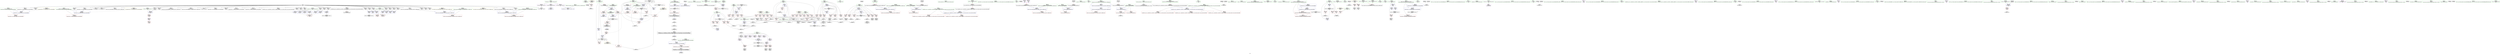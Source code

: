 digraph "SVFG" {
	label="SVFG";

	Node0x563d3af61090 [shape=record,color=grey,label="{NodeID: 0\nNullPtr}"];
	Node0x563d3af61090 -> Node0x563d3b18bd60[style=solid];
	Node0x563d3af61090 -> Node0x563d3b18be60[style=solid];
	Node0x563d3af61090 -> Node0x563d3b18bf30[style=solid];
	Node0x563d3af61090 -> Node0x563d3b18c000[style=solid];
	Node0x563d3af61090 -> Node0x563d3b18c0d0[style=solid];
	Node0x563d3af61090 -> Node0x563d3b18c1a0[style=solid];
	Node0x563d3af61090 -> Node0x563d3b18c270[style=solid];
	Node0x563d3af61090 -> Node0x563d3b18c340[style=solid];
	Node0x563d3af61090 -> Node0x563d3b18c410[style=solid];
	Node0x563d3af61090 -> Node0x563d3b18c4e0[style=solid];
	Node0x563d3af61090 -> Node0x563d3b18c5b0[style=solid];
	Node0x563d3af61090 -> Node0x563d3b18c680[style=solid];
	Node0x563d3af61090 -> Node0x563d3b18c750[style=solid];
	Node0x563d3af61090 -> Node0x563d3b18c820[style=solid];
	Node0x563d3af61090 -> Node0x563d3b18c8f0[style=solid];
	Node0x563d3af61090 -> Node0x563d3b18c9c0[style=solid];
	Node0x563d3af61090 -> Node0x563d3b18ca90[style=solid];
	Node0x563d3af61090 -> Node0x563d3b18cb60[style=solid];
	Node0x563d3af61090 -> Node0x563d3b18cc30[style=solid];
	Node0x563d3af61090 -> Node0x563d3b18cd00[style=solid];
	Node0x563d3af61090 -> Node0x563d3b18cdd0[style=solid];
	Node0x563d3af61090 -> Node0x563d3b18cea0[style=solid];
	Node0x563d3af61090 -> Node0x563d3b18cf70[style=solid];
	Node0x563d3af61090 -> Node0x563d3b18d040[style=solid];
	Node0x563d3af61090 -> Node0x563d3b18d110[style=solid];
	Node0x563d3af61090 -> Node0x563d3b18d1e0[style=solid];
	Node0x563d3af61090 -> Node0x563d3b18d2b0[style=solid];
	Node0x563d3af61090 -> Node0x563d3b18d380[style=solid];
	Node0x563d3af61090 -> Node0x563d3b18d450[style=solid];
	Node0x563d3af61090 -> Node0x563d3b18d520[style=solid];
	Node0x563d3af61090 -> Node0x563d3b18d5f0[style=solid];
	Node0x563d3af61090 -> Node0x563d3b18d6c0[style=solid];
	Node0x563d3af61090 -> Node0x563d3b18d790[style=solid];
	Node0x563d3af61090 -> Node0x563d3b18d860[style=solid];
	Node0x563d3af61090 -> Node0x563d3b18d930[style=solid];
	Node0x563d3af61090 -> Node0x563d3b18da00[style=solid];
	Node0x563d3af61090 -> Node0x563d3b18dad0[style=solid];
	Node0x563d3af61090 -> Node0x563d3b196a90[style=solid];
	Node0x563d3b1e8630 [shape=record,color=black,label="{NodeID: 692\n108 = PHI()\n}"];
	Node0x563d3b1e8630 -> Node0x563d3b1a8310[style=solid];
	Node0x563d3b1c9fc0 [shape=record,color=yellow,style=double,label="{NodeID: 609\n22V_1 = ENCHI(MR_22V_0)\npts\{85 \}\nFun[_ZSt3minIiERKT_S2_S2_]}"];
	Node0x563d3b1c9fc0 -> Node0x563d3b194cf0[style=dashed];
	Node0x563d3b1a5d90 [shape=record,color=grey,label="{NodeID: 526\n228 = Binary(227, 104, )\n}"];
	Node0x563d3b1a5d90 -> Node0x563d3b1976f0[style=solid];
	Node0x563d3b195fa0 [shape=record,color=red,label="{NodeID: 277\n480\<--479\n\<--arrayidx\nmain\n}"];
	Node0x563d3b189b00 [shape=record,color=purple,label="{NodeID: 194\n479\<--478\narrayidx\<--\nmain\n}"];
	Node0x563d3b189b00 -> Node0x563d3b195fa0[style=solid];
	Node0x563d3b186ca0 [shape=record,color=green,label="{NodeID: 111\n710\<--711\nretval\<--retval_field_insensitive\n_ZNSt11char_traitsIcE7compareEPKcS2_m\n}"];
	Node0x563d3b186ca0 -> Node0x563d3b196480[style=solid];
	Node0x563d3b186ca0 -> Node0x563d3b199df0[style=solid];
	Node0x563d3b186ca0 -> Node0x563d3b199ec0[style=solid];
	Node0x563d3b184cc0 [shape=record,color=green,label="{NodeID: 28\n39\<--40\n__cxx_global_var_init\<--__cxx_global_var_init_field_insensitive\n}"];
	Node0x563d3b1ea420 [shape=record,color=black,label="{NodeID: 720\n302 = PHI(449, )\n0th arg _Z8endsWithNSt7__cxx1112basic_stringIcSt11char_traitsIcESaIcEEES4_ }"];
	Node0x563d3b1976f0 [shape=record,color=blue,label="{NodeID: 305\n84\<--228\ncans\<--inc50\n_Z5solvev\n}"];
	Node0x563d3b1976f0 -> Node0x563d3b1c6b80[style=dashed];
	Node0x563d3b18b1c0 [shape=record,color=red,label="{NodeID: 222\n247\<--74\n\<--saved_stack\n_Z5solvev\n}"];
	Node0x563d3b18cea0 [shape=record,color=black,label="{NodeID: 139\n571\<--3\n\<--dummyVal\nmain\n}"];
	Node0x563d3b1875b0 [shape=record,color=green,label="{NodeID: 56\n276\<--277\n__b.addr\<--__b.addr_field_insensitive\n_ZSt3minIiERKT_S2_S2_\n}"];
	Node0x563d3b1875b0 -> Node0x563d3b194b50[style=solid];
	Node0x563d3b1875b0 -> Node0x563d3b194c20[style=solid];
	Node0x563d3b1875b0 -> Node0x563d3b197bd0[style=solid];
	Node0x563d3b1c2770 [shape=record,color=black,label="{NodeID: 582\nMR_18V_2 = PHI(MR_18V_6, MR_18V_1, )\npts\{81 \}\n}"];
	Node0x563d3b1c2770 -> Node0x563d3b196fa0[style=dashed];
	Node0x563d3b1c2770 -> Node0x563d3b1c2770[style=dashed];
	Node0x563d3b198db0 [shape=record,color=blue,label="{NodeID: 333\n447\<--530\nehselector.slot\<--\nmain\n}"];
	Node0x563d3b198db0 -> Node0x563d3b195b90[style=dashed];
	Node0x563d3b1949b0 [shape=record,color=red,label="{NodeID: 250\n282\<--274\n\<--__a.addr\n_ZSt3minIiERKT_S2_S2_\n}"];
	Node0x563d3b1949b0 -> Node0x563d3b194dc0[style=solid];
	Node0x563d3b18e590 [shape=record,color=black,label="{NodeID: 167\n218\<--217\nidxprom44\<--add43\n_Z5solvev\n}"];
	Node0x563d3b18e590 -> Node0x563d3b1a6810[style=solid];
	Node0x563d3b188ee0 [shape=record,color=green,label="{NodeID: 84\n445\<--446\nexn.slot\<--exn.slot_field_insensitive\nmain\n}"];
	Node0x563d3b188ee0 -> Node0x563d3b1959f0[style=solid];
	Node0x563d3b188ee0 -> Node0x563d3b195ac0[style=solid];
	Node0x563d3b188ee0 -> Node0x563d3b198800[style=solid];
	Node0x563d3b188ee0 -> Node0x563d3b1989a0[style=solid];
	Node0x563d3b188ee0 -> Node0x563d3b198b40[style=solid];
	Node0x563d3b188ee0 -> Node0x563d3b198ce0[style=solid];
	Node0x563d3b188ee0 -> Node0x563d3b198e80[style=solid];
	Node0x563d3b188ee0 -> Node0x563d3b199020[style=solid];
	Node0x563d3b188ee0 -> Node0x563d3b199290[style=solid];
	Node0x563d3af61120 [shape=record,color=green,label="{NodeID: 1\n7\<--1\n__dso_handle\<--dummyObj\nGlob }"];
	Node0x563d3b1e8790 [shape=record,color=black,label="{NodeID: 693\n46 = PHI()\n}"];
	Node0x563d3b1a5f10 [shape=record,color=grey,label="{NodeID: 527\n234 = Binary(233, 104, )\n}"];
	Node0x563d3b1a5f10 -> Node0x563d3b1977c0[style=solid];
	Node0x563d3b196070 [shape=record,color=red,label="{NodeID: 278\n667\<--654\n\<--__lhs.addr\n_ZStplIcSt11char_traitsIcESaIcEENSt7__cxx1112basic_stringIT_T0_T1_EERKS8_PKS5_\n}"];
	Node0x563d3b189bd0 [shape=record,color=purple,label="{NodeID: 195\n152\<--124\narrayidx\<--vla\n_Z5solvev\n}"];
	Node0x563d3b186d70 [shape=record,color=green,label="{NodeID: 112\n712\<--713\n__s1.addr\<--__s1.addr_field_insensitive\n_ZNSt11char_traitsIcE7compareEPKcS2_m\n}"];
	Node0x563d3b186d70 -> Node0x563d3b196550[style=solid];
	Node0x563d3b186d70 -> Node0x563d3b199b80[style=solid];
	Node0x563d3b184dc0 [shape=record,color=green,label="{NodeID: 29\n43\<--44\n_ZNSt8ios_base4InitC1Ev\<--_ZNSt8ios_base4InitC1Ev_field_insensitive\n}"];
	Node0x563d3b1ea680 [shape=record,color=black,label="{NodeID: 721\n303 = PHI(451, )\n1st arg _Z8endsWithNSt7__cxx1112basic_stringIcSt11char_traitsIcESaIcEEES4_ |{<s0>15}}"];
	Node0x563d3b1ea680:s0 -> Node0x563d3b1ead10[style=solid,color=red];
	Node0x563d3b1977c0 [shape=record,color=blue,label="{NodeID: 306\n88\<--234\nx20\<--inc54\n_Z5solvev\n}"];
	Node0x563d3b1977c0 -> Node0x563d3b1940c0[style=dashed];
	Node0x563d3b1977c0 -> Node0x563d3b194190[style=dashed];
	Node0x563d3b1977c0 -> Node0x563d3b194260[style=dashed];
	Node0x563d3b1977c0 -> Node0x563d3b194330[style=dashed];
	Node0x563d3b1977c0 -> Node0x563d3b194400[style=dashed];
	Node0x563d3b1977c0 -> Node0x563d3b1944d0[style=dashed];
	Node0x563d3b1977c0 -> Node0x563d3b197550[style=dashed];
	Node0x563d3b1977c0 -> Node0x563d3b1977c0[style=dashed];
	Node0x563d3b1977c0 -> Node0x563d3b1b9770[style=dashed];
	Node0x563d3b18b290 [shape=record,color=red,label="{NodeID: 223\n130\<--80\n\<--y\n_Z5solvev\n}"];
	Node0x563d3b18b290 -> Node0x563d3b1a7e90[style=solid];
	Node0x563d3b18cf70 [shape=record,color=black,label="{NodeID: 140\n572\<--3\n\<--dummyVal\nmain\n}"];
	Node0x563d3b18cf70 -> Node0x563d3b198e80[style=solid];
	Node0x563d3b187680 [shape=record,color=green,label="{NodeID: 57\n299\<--300\n_Z8endsWithNSt7__cxx1112basic_stringIcSt11char_traitsIcESaIcEEES4_\<--_Z8endsWithNSt7__cxx1112basic_stringIcSt11char_traitsIcESaIcEEES4__field_insensitive\n}"];
	Node0x563d3b1c2c70 [shape=record,color=black,label="{NodeID: 583\nMR_20V_2 = PHI(MR_20V_7, MR_20V_1, )\npts\{83 \}\n}"];
	Node0x563d3b1c2c70 -> Node0x563d3b197070[style=dashed];
	Node0x563d3b1c2c70 -> Node0x563d3b1c2c70[style=dashed];
	Node0x563d3b198e80 [shape=record,color=blue,label="{NodeID: 334\n445\<--572\nexn.slot\<--\nmain\n}"];
	Node0x563d3b198e80 -> Node0x563d3b195ac0[style=dashed];
	Node0x563d3b194a80 [shape=record,color=red,label="{NodeID: 251\n289\<--274\n\<--__a.addr\n_ZSt3minIiERKT_S2_S2_\n}"];
	Node0x563d3b194a80 -> Node0x563d3b197d70[style=solid];
	Node0x563d3b18e660 [shape=record,color=black,label="{NodeID: 168\n222\<--221\nidxprom46\<--\n_Z5solvev\n}"];
	Node0x563d3b188fb0 [shape=record,color=green,label="{NodeID: 85\n447\<--448\nehselector.slot\<--ehselector.slot_field_insensitive\nmain\n}"];
	Node0x563d3b188fb0 -> Node0x563d3b195b90[style=solid];
	Node0x563d3b188fb0 -> Node0x563d3b1988d0[style=solid];
	Node0x563d3b188fb0 -> Node0x563d3b198a70[style=solid];
	Node0x563d3b188fb0 -> Node0x563d3b198c10[style=solid];
	Node0x563d3b188fb0 -> Node0x563d3b198db0[style=solid];
	Node0x563d3b188fb0 -> Node0x563d3b198f50[style=solid];
	Node0x563d3b188fb0 -> Node0x563d3b1990f0[style=solid];
	Node0x563d3b188fb0 -> Node0x563d3b199360[style=solid];
	Node0x563d3b182fe0 [shape=record,color=green,label="{NodeID: 2\n8\<--1\n.str\<--dummyObj\nGlob }"];
	Node0x563d3b1e8860 [shape=record,color=black,label="{NodeID: 694\n259 = PHI()\n}"];
	Node0x563d3b1a6090 [shape=record,color=grey,label="{NodeID: 528\n239 = Binary(238, 104, )\n}"];
	Node0x563d3b1a6090 -> Node0x563d3b197890[style=solid];
	Node0x563d3b196140 [shape=record,color=red,label="{NodeID: 279\n669\<--656\n\<--__rhs.addr\n_ZStplIcSt11char_traitsIcESaIcEENSt7__cxx1112basic_stringIT_T0_T1_EERKS8_PKS5_\n}"];
	Node0x563d3b189ca0 [shape=record,color=purple,label="{NodeID: 196\n155\<--124\narrayidx12\<--vla\n_Z5solvev\n}"];
	Node0x563d3b189ca0 -> Node0x563d3b197140[style=solid];
	Node0x563d3b18b8f0 [shape=record,color=green,label="{NodeID: 113\n714\<--715\n__s2.addr\<--__s2.addr_field_insensitive\n_ZNSt11char_traitsIcE7compareEPKcS2_m\n}"];
	Node0x563d3b18b8f0 -> Node0x563d3b196620[style=solid];
	Node0x563d3b18b8f0 -> Node0x563d3b199c50[style=solid];
	Node0x563d3b184ec0 [shape=record,color=green,label="{NodeID: 30\n49\<--50\n__cxa_atexit\<--__cxa_atexit_field_insensitive\n}"];
	Node0x563d3b1ea7c0 [shape=record,color=black,label="{NodeID: 722\n707 = PHI(394, )\n0th arg _ZNSt11char_traitsIcE7compareEPKcS2_m }"];
	Node0x563d3b1ea7c0 -> Node0x563d3b199b80[style=solid];
	Node0x563d3b197890 [shape=record,color=blue,label="{NodeID: 307\n86\<--239\ny16\<--inc57\n_Z5solvev\n}"];
	Node0x563d3b197890 -> Node0x563d3b193be0[style=dashed];
	Node0x563d3b197890 -> Node0x563d3b193cb0[style=dashed];
	Node0x563d3b197890 -> Node0x563d3b193d80[style=dashed];
	Node0x563d3b197890 -> Node0x563d3b193e50[style=dashed];
	Node0x563d3b197890 -> Node0x563d3b193f20[style=dashed];
	Node0x563d3b197890 -> Node0x563d3b193ff0[style=dashed];
	Node0x563d3b197890 -> Node0x563d3b197890[style=dashed];
	Node0x563d3b197890 -> Node0x563d3b1b9270[style=dashed];
	Node0x563d3b18b360 [shape=record,color=red,label="{NodeID: 224\n141\<--80\n\<--y\n_Z5solvev\n}"];
	Node0x563d3b18b360 -> Node0x563d3b1a6990[style=solid];
	Node0x563d3b18d040 [shape=record,color=black,label="{NodeID: 141\n574\<--3\n\<--dummyVal\nmain\n}"];
	Node0x563d3b18d040 -> Node0x563d3b198f50[style=solid];
	Node0x563d3b187780 [shape=record,color=green,label="{NodeID: 58\n304\<--305\nretval\<--retval_field_insensitive\n_Z8endsWithNSt7__cxx1112basic_stringIcSt11char_traitsIcESaIcEEES4_\n}"];
	Node0x563d3b187780 -> Node0x563d3b194e90[style=solid];
	Node0x563d3b187780 -> Node0x563d3b198180[style=solid];
	Node0x563d3b1c3170 [shape=record,color=black,label="{NodeID: 584\nMR_22V_2 = PHI(MR_22V_11, MR_22V_1, )\npts\{85 \}\n}"];
	Node0x563d3b1c3170 -> Node0x563d3b1973b0[style=dashed];
	Node0x563d3b1c3170 -> Node0x563d3b1c3170[style=dashed];
	Node0x563d3b198f50 [shape=record,color=blue,label="{NodeID: 335\n447\<--574\nehselector.slot\<--\nmain\n}"];
	Node0x563d3b198f50 -> Node0x563d3b195b90[style=dashed];
	Node0x563d3b194b50 [shape=record,color=red,label="{NodeID: 252\n280\<--276\n\<--__b.addr\n_ZSt3minIiERKT_S2_S2_\n}"];
	Node0x563d3b194b50 -> Node0x563d3b194cf0[style=solid];
	Node0x563d3b18e730 [shape=record,color=black,label="{NodeID: 169\n225\<--224\ntobool48\<--\n_Z5solvev\n}"];
	Node0x563d3b189080 [shape=record,color=green,label="{NodeID: 86\n449\<--450\nagg.tmp\<--agg.tmp_field_insensitive\nmain\n|{<s0>34}}"];
	Node0x563d3b189080:s0 -> Node0x563d3b1ea420[style=solid,color=red];
	Node0x563d3b183070 [shape=record,color=green,label="{NodeID: 3\n10\<--1\n.str.1\<--dummyObj\nGlob }"];
	Node0x563d3b1e8930 [shape=record,color=black,label="{NodeID: 695\n242 = PHI(269, )\n}"];
	Node0x563d3b1e8930 -> Node0x563d3b194810[style=solid];
	Node0x563d3b1a6210 [shape=record,color=grey,label="{NodeID: 529\n146 = Binary(104, 145, )\n}"];
	Node0x563d3b1a6210 -> Node0x563d3b1a6510[style=solid];
	Node0x563d3b196210 [shape=record,color=red,label="{NodeID: 280\n674\<--658\nnrvo.val\<--nrvo\n_ZStplIcSt11char_traitsIcESaIcEENSt7__cxx1112basic_stringIT_T0_T1_EERKS8_PKS5_\n}"];
	Node0x563d3b189d70 [shape=record,color=purple,label="{NodeID: 197\n184\<--124\narrayidx25\<--vla\n_Z5solvev\n}"];
	Node0x563d3b18b9c0 [shape=record,color=green,label="{NodeID: 114\n716\<--717\n__n.addr\<--__n.addr_field_insensitive\n_ZNSt11char_traitsIcE7compareEPKcS2_m\n}"];
	Node0x563d3b18b9c0 -> Node0x563d3b1966f0[style=solid];
	Node0x563d3b18b9c0 -> Node0x563d3b1967c0[style=solid];
	Node0x563d3b18b9c0 -> Node0x563d3b199d20[style=solid];
	Node0x563d3b184fc0 [shape=record,color=green,label="{NodeID: 31\n48\<--54\n_ZNSt8ios_base4InitD1Ev\<--_ZNSt8ios_base4InitD1Ev_field_insensitive\n}"];
	Node0x563d3b184fc0 -> Node0x563d3b18dba0[style=solid];
	Node0x563d3b1ea8d0 [shape=record,color=black,label="{NodeID: 723\n708 = PHI(398, )\n1st arg _ZNSt11char_traitsIcE7compareEPKcS2_m }"];
	Node0x563d3b1ea8d0 -> Node0x563d3b199c50[style=solid];
	Node0x563d3b197960 [shape=record,color=blue,label="{NodeID: 308\n70\<--245\nans\<--\n_Z5solvev\n}"];
	Node0x563d3b197960 -> Node0x563d3b1c0e70[style=dashed];
	Node0x563d3b18b430 [shape=record,color=red,label="{NodeID: 225\n149\<--80\n\<--y\n_Z5solvev\n}"];
	Node0x563d3b18b430 -> Node0x563d3b18df10[style=solid];
	Node0x563d3b18d110 [shape=record,color=black,label="{NodeID: 142\n578\<--3\n\<--dummyVal\nmain\n}"];
	Node0x563d3b187850 [shape=record,color=green,label="{NodeID: 59\n306\<--307\nref.tmp\<--ref.tmp_field_insensitive\n_Z8endsWithNSt7__cxx1112basic_stringIcSt11char_traitsIcESaIcEEES4_\n|{<s0>15}}"];
	Node0x563d3b187850:s0 -> Node0x563d3b1eac00[style=solid,color=red];
	Node0x563d3b1b9270 [shape=record,color=black,label="{NodeID: 585\nMR_24V_2 = PHI(MR_24V_6, MR_24V_1, )\npts\{87 \}\n}"];
	Node0x563d3b1b9270 -> Node0x563d3b197480[style=dashed];
	Node0x563d3b1b9270 -> Node0x563d3b1b9270[style=dashed];
	Node0x563d3b199020 [shape=record,color=blue,label="{NodeID: 336\n445\<--579\nexn.slot\<--\nmain\n}"];
	Node0x563d3b199020 -> Node0x563d3b195ac0[style=dashed];
	Node0x563d3b194c20 [shape=record,color=red,label="{NodeID: 253\n286\<--276\n\<--__b.addr\n_ZSt3minIiERKT_S2_S2_\n}"];
	Node0x563d3b194c20 -> Node0x563d3b197ca0[style=solid];
	Node0x563d3b18e800 [shape=record,color=black,label="{NodeID: 170\n269\<--292\n_ZSt3minIiERKT_S2_S2__ret\<--\n_ZSt3minIiERKT_S2_S2_\n|{<s0>6}}"];
	Node0x563d3b18e800:s0 -> Node0x563d3b1e8930[style=solid,color=blue];
	Node0x563d3b189150 [shape=record,color=green,label="{NodeID: 87\n451\<--452\nagg.tmp4\<--agg.tmp4_field_insensitive\nmain\n|{<s0>34}}"];
	Node0x563d3b189150:s0 -> Node0x563d3b1ea680[style=solid,color=red];
	Node0x563d3b183100 [shape=record,color=green,label="{NodeID: 4\n12\<--1\n.str.2\<--dummyObj\nGlob }"];
	Node0x563d3b1e8b20 [shape=record,color=black,label="{NodeID: 696\n386 = PHI()\n}"];
	Node0x563d3b1e8b20 -> Node0x563d3b1a7290[style=solid];
	Node0x563d3b1ca370 [shape=record,color=yellow,style=double,label="{NodeID: 613\n8V_1 = ENCHI(MR_8V_0)\npts\{71 \}\nFun[_ZSt3minIiERKT_S2_S2_]}"];
	Node0x563d3b1ca370 -> Node0x563d3b194dc0[style=dashed];
	Node0x563d3b1a6390 [shape=record,color=grey,label="{NodeID: 530\n145 = Binary(143, 144, )\n}"];
	Node0x563d3b1a6390 -> Node0x563d3b1a6210[style=solid];
	Node0x563d3b1962e0 [shape=record,color=red,label="{NodeID: 281\n686\<--660\nexn\<--exn.slot\n_ZStplIcSt11char_traitsIcESaIcEENSt7__cxx1112basic_stringIT_T0_T1_EERKS8_PKS5_\n}"];
	Node0x563d3b189e40 [shape=record,color=purple,label="{NodeID: 198\n187\<--124\narrayidx27\<--vla\n_Z5solvev\n}"];
	Node0x563d3b189e40 -> Node0x563d3b1945a0[style=solid];
	Node0x563d3b18ba90 [shape=record,color=green,label="{NodeID: 115\n730\<--731\nmemcmp\<--memcmp_field_insensitive\n}"];
	Node0x563d3b1850c0 [shape=record,color=green,label="{NodeID: 32\n61\<--62\n_Z5solvev\<--_Z5solvev_field_insensitive\n}"];
	Node0x563d3b1ea9e0 [shape=record,color=black,label="{NodeID: 724\n709 = PHI(400, )\n2nd arg _ZNSt11char_traitsIcE7compareEPKcS2_m }"];
	Node0x563d3b1ea9e0 -> Node0x563d3b199d20[style=solid];
	Node0x563d3b1cbd10 [shape=record,color=yellow,style=double,label="{NodeID: 641\n76V_1 = ENCHI(MR_76V_0)\npts\{663 \}\nFun[_ZStplIcSt11char_traitsIcESaIcEENSt7__cxx1112basic_stringIT_T0_T1_EERKS8_PKS5_]}"];
	Node0x563d3b1cbd10 -> Node0x563d3b199ab0[style=dashed];
	Node0x563d3b197a30 [shape=record,color=blue,label="{NodeID: 309\n72\<--254\nmsk\<--inc62\n_Z5solvev\n}"];
	Node0x563d3b197a30 -> Node0x563d3b1c1370[style=dashed];
	Node0x563d3b18b500 [shape=record,color=red,label="{NodeID: 226\n164\<--80\n\<--y\n_Z5solvev\n}"];
	Node0x563d3b18b500 -> Node0x563d3b1a5310[style=solid];
	Node0x563d3b18d1e0 [shape=record,color=black,label="{NodeID: 143\n579\<--3\n\<--dummyVal\nmain\n}"];
	Node0x563d3b18d1e0 -> Node0x563d3b199020[style=solid];
	Node0x563d3b187920 [shape=record,color=green,label="{NodeID: 60\n308\<--309\nref.tmp4\<--ref.tmp4_field_insensitive\n_Z8endsWithNSt7__cxx1112basic_stringIcSt11char_traitsIcESaIcEEES4_\n}"];
	Node0x563d3b1b9770 [shape=record,color=black,label="{NodeID: 586\nMR_26V_2 = PHI(MR_26V_7, MR_26V_1, )\npts\{89 \}\n}"];
	Node0x563d3b1b9770 -> Node0x563d3b197550[style=dashed];
	Node0x563d3b1b9770 -> Node0x563d3b1b9770[style=dashed];
	Node0x563d3b1990f0 [shape=record,color=blue,label="{NodeID: 337\n447\<--581\nehselector.slot\<--\nmain\n}"];
	Node0x563d3b1990f0 -> Node0x563d3b195b90[style=dashed];
	Node0x563d3b194cf0 [shape=record,color=red,label="{NodeID: 254\n281\<--280\n\<--\n_ZSt3minIiERKT_S2_S2_\n}"];
	Node0x563d3b194cf0 -> Node0x563d3b1a8010[style=solid];
	Node0x563d3b18e8d0 [shape=record,color=black,label="{NodeID: 171\n301\<--357\n_Z8endsWithNSt7__cxx1112basic_stringIcSt11char_traitsIcESaIcEEES4__ret\<--\n_Z8endsWithNSt7__cxx1112basic_stringIcSt11char_traitsIcESaIcEEES4_\n|{<s0>34}}"];
	Node0x563d3b18e8d0:s0 -> Node0x563d3b1e9770[style=solid,color=blue];
	Node0x563d3b189220 [shape=record,color=green,label="{NodeID: 88\n453\<--454\nref.tmp5\<--ref.tmp5_field_insensitive\nmain\n}"];
	Node0x563d3b183190 [shape=record,color=green,label="{NodeID: 5\n14\<--1\n.str.3\<--dummyObj\nGlob }"];
	Node0x563d3b1e8bf0 [shape=record,color=black,label="{NodeID: 697\n390 = PHI()\n}"];
	Node0x563d3b1e8bf0 -> Node0x563d3b1a7290[style=solid];
	Node0x563d3b1a6510 [shape=record,color=grey,label="{NodeID: 531\n147 = Binary(140, 146, )\n}"];
	Node0x563d3b1a6510 -> Node0x563d3b1a8190[style=solid];
	Node0x563d3b1963b0 [shape=record,color=red,label="{NodeID: 282\n687\<--662\nsel\<--ehselector.slot\n_ZStplIcSt11char_traitsIcESaIcEENSt7__cxx1112basic_stringIT_T0_T1_EERKS8_PKS5_\n}"];
	Node0x563d3b189f10 [shape=record,color=purple,label="{NodeID: 199\n199\<--124\narrayidx33\<--vla\n_Z5solvev\n}"];
	Node0x563d3b18bb60 [shape=record,color=green,label="{NodeID: 116\n742\<--743\n_ZSt9terminatev\<--_ZSt9terminatev_field_insensitive\n}"];
	Node0x563d3b1851c0 [shape=record,color=green,label="{NodeID: 33\n64\<--65\nh\<--h_field_insensitive\n_Z5solvev\n}"];
	Node0x563d3b1851c0 -> Node0x563d3b18a3f0[style=solid];
	Node0x563d3b1851c0 -> Node0x563d3b18a4c0[style=solid];
	Node0x563d3b1851c0 -> Node0x563d3b18a590[style=solid];
	Node0x563d3b1851c0 -> Node0x563d3b18a660[style=solid];
	Node0x563d3b1851c0 -> Node0x563d3b18a730[style=solid];
	Node0x563d3b1eaaf0 [shape=record,color=black,label="{NodeID: 725\n739 = PHI(410, )\n0th arg __clang_call_terminate }"];
	Node0x563d3b1cbdf0 [shape=record,color=yellow,style=double,label="{NodeID: 642\n74V_1 = ENCHI(MR_74V_0)\npts\{661 \}\nFun[_ZStplIcSt11char_traitsIcESaIcEENSt7__cxx1112basic_stringIT_T0_T1_EERKS8_PKS5_]}"];
	Node0x563d3b1cbdf0 -> Node0x563d3b1999e0[style=dashed];
	Node0x563d3b197b00 [shape=record,color=blue,label="{NodeID: 310\n274\<--270\n__a.addr\<--__a\n_ZSt3minIiERKT_S2_S2_\n}"];
	Node0x563d3b197b00 -> Node0x563d3b1949b0[style=dashed];
	Node0x563d3b197b00 -> Node0x563d3b194a80[style=dashed];
	Node0x563d3b18b5d0 [shape=record,color=red,label="{NodeID: 227\n136\<--82\n\<--x\n_Z5solvev\n}"];
	Node0x563d3b18b5d0 -> Node0x563d3b1a8490[style=solid];
	Node0x563d3b18d2b0 [shape=record,color=black,label="{NodeID: 144\n581\<--3\n\<--dummyVal\nmain\n}"];
	Node0x563d3b18d2b0 -> Node0x563d3b1990f0[style=solid];
	Node0x563d3b1879f0 [shape=record,color=green,label="{NodeID: 61\n310\<--311\ncleanup.cond\<--cleanup.cond_field_insensitive\n_Z8endsWithNSt7__cxx1112basic_stringIcSt11char_traitsIcESaIcEEES4_\n}"];
	Node0x563d3b1879f0 -> Node0x563d3b194f60[style=solid];
	Node0x563d3b1879f0 -> Node0x563d3b195030[style=solid];
	Node0x563d3b1879f0 -> Node0x563d3b197e40[style=solid];
	Node0x563d3b1879f0 -> Node0x563d3b197fe0[style=solid];
	Node0x563d3b1b9860 [shape=record,color=black,label="{NodeID: 587\nMR_28V_2 = PHI(MR_28V_6, MR_28V_1, )\npts\{125 \}\n}"];
	Node0x563d3b1b9860 -> Node0x563d3b1bb970[style=dashed];
	Node0x563d3b1b9860 -> Node0x563d3b1b9860[style=dashed];
	Node0x563d3b1991c0 [shape=record,color=blue,label="{NodeID: 338\n463\<--104\nTN\<--\nmain\n}"];
	Node0x563d3b1991c0 -> Node0x563d3b1c7080[style=dashed];
	Node0x563d3b194dc0 [shape=record,color=red,label="{NodeID: 255\n283\<--282\n\<--\n_ZSt3minIiERKT_S2_S2_\n}"];
	Node0x563d3b194dc0 -> Node0x563d3b1a8010[style=solid];
	Node0x563d3b18e9a0 [shape=record,color=black,label="{NodeID: 172\n376\<--407\n_ZSteqIcEN9__gnu_cxx11__enable_ifIXsr9__is_charIT_EE7__valueEbE6__typeERKNSt7__cxx1112basic_stringIS2_St11char_traitsIS2_ESaIS2_EEESC__ret\<--\n_ZSteqIcEN9__gnu_cxx11__enable_ifIXsr9__is_charIT_EE7__valueEbE6__typeERKNSt7__cxx1112basic_stringIS2_St11char_traitsIS2_ESaIS2_EEESC_\n|{<s0>15}}"];
	Node0x563d3b18e9a0:s0 -> Node0x563d3b1e9390[style=solid,color=blue];
	Node0x563d3b1892f0 [shape=record,color=green,label="{NodeID: 89\n455\<--456\nref.tmp13\<--ref.tmp13_field_insensitive\nmain\n}"];
	Node0x563d3b1839d0 [shape=record,color=green,label="{NodeID: 6\n16\<--1\n.str.4\<--dummyObj\nGlob }"];
	Node0x563d3b1e8cc0 [shape=record,color=black,label="{NodeID: 698\n394 = PHI()\n|{<s0>24}}"];
	Node0x563d3b1e8cc0:s0 -> Node0x563d3b1ea7c0[style=solid,color=red];
	Node0x563d3b1a6690 [shape=record,color=grey,label="{NodeID: 532\n510 = Binary(509, 511, )\n}"];
	Node0x563d3b196480 [shape=record,color=red,label="{NodeID: 283\n734\<--710\n\<--retval\n_ZNSt11char_traitsIcE7compareEPKcS2_m\n}"];
	Node0x563d3b196480 -> Node0x563d3b18ece0[style=solid];
	Node0x563d3b189fe0 [shape=record,color=purple,label="{NodeID: 200\n203\<--124\narrayidx36\<--vla\n_Z5solvev\n}"];
	Node0x563d3b189fe0 -> Node0x563d3b194670[style=solid];
	Node0x563d3b18bc60 [shape=record,color=green,label="{NodeID: 117\n36\<--750\n_GLOBAL__sub_I_yeputons_1_0.cpp\<--_GLOBAL__sub_I_yeputons_1_0.cpp_field_insensitive\n}"];
	Node0x563d3b18bc60 -> Node0x563d3b196990[style=solid];
	Node0x563d3b185290 [shape=record,color=green,label="{NodeID: 34\n66\<--67\nw\<--w_field_insensitive\n_Z5solvev\n}"];
	Node0x563d3b185290 -> Node0x563d3b18a800[style=solid];
	Node0x563d3b185290 -> Node0x563d3b18a8d0[style=solid];
	Node0x563d3b185290 -> Node0x563d3b18a9a0[style=solid];
	Node0x563d3b185290 -> Node0x563d3b18aa70[style=solid];
	Node0x563d3b185290 -> Node0x563d3b18ab40[style=solid];
	Node0x563d3b185290 -> Node0x563d3b18ac10[style=solid];
	Node0x563d3b1eac00 [shape=record,color=black,label="{NodeID: 726\n377 = PHI(306, )\n0th arg _ZSteqIcEN9__gnu_cxx11__enable_ifIXsr9__is_charIT_EE7__valueEbE6__typeERKNSt7__cxx1112basic_stringIS2_St11char_traitsIS2_ESaIS2_EEESC_ }"];
	Node0x563d3b1eac00 -> Node0x563d3b1983f0[style=solid];
	Node0x563d3b1bb970 [shape=record,color=black,label="{NodeID: 560\nMR_28V_3 = PHI(MR_28V_4, MR_28V_2, )\npts\{125 \}\n}"];
	Node0x563d3b1bb970 -> Node0x563d3b1945a0[style=dashed];
	Node0x563d3b1bb970 -> Node0x563d3b194670[style=dashed];
	Node0x563d3b1bb970 -> Node0x563d3b194740[style=dashed];
	Node0x563d3b1bb970 -> Node0x563d3b197140[style=dashed];
	Node0x563d3b1bb970 -> Node0x563d3b1bb970[style=dashed];
	Node0x563d3b1bb970 -> Node0x563d3b1b9860[style=dashed];
	Node0x563d3b197bd0 [shape=record,color=blue,label="{NodeID: 311\n276\<--271\n__b.addr\<--__b\n_ZSt3minIiERKT_S2_S2_\n}"];
	Node0x563d3b197bd0 -> Node0x563d3b194b50[style=dashed];
	Node0x563d3b197bd0 -> Node0x563d3b194c20[style=dashed];
	Node0x563d3b18b6a0 [shape=record,color=red,label="{NodeID: 228\n144\<--82\n\<--x\n_Z5solvev\n}"];
	Node0x563d3b18b6a0 -> Node0x563d3b1a6390[style=solid];
	Node0x563d3b18d380 [shape=record,color=black,label="{NodeID: 145\n599\<--3\n\<--dummyVal\nmain\n}"];
	Node0x563d3b187ac0 [shape=record,color=green,label="{NodeID: 62\n312\<--313\nexn.slot\<--exn.slot_field_insensitive\n_Z8endsWithNSt7__cxx1112basic_stringIcSt11char_traitsIcESaIcEEES4_\n}"];
	Node0x563d3b187ac0 -> Node0x563d3b195100[style=solid];
	Node0x563d3b187ac0 -> Node0x563d3b198250[style=solid];
	Node0x563d3b199290 [shape=record,color=blue,label="{NodeID: 339\n445\<--600\nexn.slot\<--\nmain\n}"];
	Node0x563d3b199290 -> Node0x563d3b1959f0[style=dashed];
	Node0x563d3b199290 -> Node0x563d3b1bbe70[style=dashed];
	Node0x563d3b194e90 [shape=record,color=red,label="{NodeID: 256\n357\<--304\n\<--retval\n_Z8endsWithNSt7__cxx1112basic_stringIcSt11char_traitsIcESaIcEEES4_\n}"];
	Node0x563d3b194e90 -> Node0x563d3b18e8d0[style=solid];
	Node0x563d3b18ea70 [shape=record,color=black,label="{NodeID: 173\n546\<--544\ncall23\<--\nmain\n}"];
	Node0x563d3b1893c0 [shape=record,color=green,label="{NodeID: 90\n457\<--458\nref.tmp18\<--ref.tmp18_field_insensitive\nmain\n|{<s0>45}}"];
	Node0x563d3b1893c0:s0 -> Node0x563d3b1eae20[style=solid,color=red];
	Node0x563d3b183a60 [shape=record,color=green,label="{NodeID: 7\n18\<--1\nstdin\<--dummyObj\nGlob }"];
	Node0x563d3b1e8d90 [shape=record,color=black,label="{NodeID: 699\n398 = PHI()\n|{<s0>24}}"];
	Node0x563d3b1e8d90:s0 -> Node0x563d3b1ea8d0[style=solid,color=red];
	Node0x563d3b1ca640 [shape=record,color=yellow,style=double,label="{NodeID: 616\n42V_1 = ENCHI(MR_42V_0)\npts\{313 \}\nFun[_Z8endsWithNSt7__cxx1112basic_stringIcSt11char_traitsIcESaIcEEES4_]}"];
	Node0x563d3b1ca640 -> Node0x563d3b198250[style=dashed];
	Node0x563d3b1a6810 [shape=record,color=grey,label="{NodeID: 533\n219 = Binary(218, 117, )\n}"];
	Node0x563d3b196550 [shape=record,color=red,label="{NodeID: 284\n726\<--712\n\<--__s1.addr\n_ZNSt11char_traitsIcE7compareEPKcS2_m\n}"];
	Node0x563d3b18a0b0 [shape=record,color=purple,label="{NodeID: 201\n220\<--124\narrayidx45\<--vla\n_Z5solvev\n}"];
	Node0x563d3b18bd60 [shape=record,color=black,label="{NodeID: 118\n2\<--3\ndummyVal\<--dummyVal\n}"];
	Node0x563d3b185360 [shape=record,color=green,label="{NodeID: 35\n68\<--69\nn\<--n_field_insensitive\n_Z5solvev\n}"];
	Node0x563d3b185360 -> Node0x563d3b18ace0[style=solid];
	Node0x563d3b1ead10 [shape=record,color=black,label="{NodeID: 727\n378 = PHI(303, )\n1st arg _ZSteqIcEN9__gnu_cxx11__enable_ifIXsr9__is_charIT_EE7__valueEbE6__typeERKNSt7__cxx1112basic_stringIS2_St11char_traitsIS2_ESaIS2_EEESC_ }"];
	Node0x563d3b1ead10 -> Node0x563d3b1984c0[style=solid];
	Node0x563d3b1bbe70 [shape=record,color=black,label="{NodeID: 561\nMR_60V_3 = PHI(MR_60V_1, MR_60V_2, )\npts\{446 \}\n}"];
	Node0x563d3b197ca0 [shape=record,color=blue,label="{NodeID: 312\n272\<--286\nretval\<--\n_ZSt3minIiERKT_S2_S2_\n}"];
	Node0x563d3b197ca0 -> Node0x563d3b1bcd70[style=dashed];
	Node0x563d3b18b770 [shape=record,color=red,label="{NodeID: 229\n153\<--82\n\<--x\n_Z5solvev\n}"];
	Node0x563d3b18b770 -> Node0x563d3b18dfe0[style=solid];
	Node0x563d3b18d450 [shape=record,color=black,label="{NodeID: 146\n600\<--3\n\<--dummyVal\nmain\n}"];
	Node0x563d3b18d450 -> Node0x563d3b199290[style=solid];
	Node0x563d3b187b90 [shape=record,color=green,label="{NodeID: 63\n314\<--315\nehselector.slot\<--ehselector.slot_field_insensitive\n_Z8endsWithNSt7__cxx1112basic_stringIcSt11char_traitsIcESaIcEEES4_\n}"];
	Node0x563d3b187b90 -> Node0x563d3b1951d0[style=solid];
	Node0x563d3b187b90 -> Node0x563d3b198320[style=solid];
	Node0x563d3b199360 [shape=record,color=blue,label="{NodeID: 340\n447\<--602\nehselector.slot\<--\nmain\n}"];
	Node0x563d3b199360 -> Node0x563d3b1bc870[style=dashed];
	Node0x563d3b194f60 [shape=record,color=red,label="{NodeID: 257\n351\<--310\ncleanup.is_active7\<--cleanup.cond\n_Z8endsWithNSt7__cxx1112basic_stringIcSt11char_traitsIcESaIcEEES4_\n}"];
	Node0x563d3b18eb40 [shape=record,color=black,label="{NodeID: 174\n555\<--553\ncall30\<--\nmain\n}"];
	Node0x563d3b189490 [shape=record,color=green,label="{NodeID: 91\n459\<--460\nref.tmp25\<--ref.tmp25_field_insensitive\nmain\n|{<s0>49}}"];
	Node0x563d3b189490:s0 -> Node0x563d3b1eae20[style=solid,color=red];
	Node0x563d3b183af0 [shape=record,color=green,label="{NodeID: 8\n19\<--1\n.str.5\<--dummyObj\nGlob }"];
	Node0x563d3b1e8e90 [shape=record,color=black,label="{NodeID: 700\n400 = PHI()\n|{<s0>24}}"];
	Node0x563d3b1e8e90:s0 -> Node0x563d3b1ea9e0[style=solid,color=red];
	Node0x563d3b1ca720 [shape=record,color=yellow,style=double,label="{NodeID: 617\n44V_1 = ENCHI(MR_44V_0)\npts\{315 \}\nFun[_Z8endsWithNSt7__cxx1112basic_stringIcSt11char_traitsIcESaIcEEES4_]}"];
	Node0x563d3b1ca720 -> Node0x563d3b198320[style=dashed];
	Node0x563d3b1a6990 [shape=record,color=grey,label="{NodeID: 534\n143 = Binary(141, 142, )\n}"];
	Node0x563d3b1a6990 -> Node0x563d3b1a6390[style=solid];
	Node0x563d3b196620 [shape=record,color=red,label="{NodeID: 285\n727\<--714\n\<--__s2.addr\n_ZNSt11char_traitsIcE7compareEPKcS2_m\n}"];
	Node0x563d3b18a180 [shape=record,color=purple,label="{NodeID: 202\n223\<--124\narrayidx47\<--vla\n_Z5solvev\n}"];
	Node0x563d3b18a180 -> Node0x563d3b194740[style=solid];
	Node0x563d3b18be60 [shape=record,color=black,label="{NodeID: 119\n359\<--3\n\<--dummyVal\n_Z8endsWithNSt7__cxx1112basic_stringIcSt11char_traitsIcESaIcEEES4_\n}"];
	Node0x563d3b185430 [shape=record,color=green,label="{NodeID: 36\n70\<--71\nans\<--ans_field_insensitive\n_Z5solvev\n|{|<s3>6}}"];
	Node0x563d3b185430 -> Node0x563d3b18adb0[style=solid];
	Node0x563d3b185430 -> Node0x563d3b196b90[style=solid];
	Node0x563d3b185430 -> Node0x563d3b197960[style=solid];
	Node0x563d3b185430:s3 -> Node0x563d3b1e3fb0[style=solid,color=red];
	Node0x563d3b1eae20 [shape=record,color=black,label="{NodeID: 728\n651 = PHI(457, 459, )\n0th arg _ZStplIcSt11char_traitsIcESaIcEENSt7__cxx1112basic_stringIT_T0_T1_EERKS8_PKS5_ }"];
	Node0x563d3b1bc370 [shape=record,color=black,label="{NodeID: 562\nMR_54V_4 = PHI(MR_54V_5, MR_54V_3, )\npts\{436 \}\n}"];
	Node0x563d3b1bc370 -> Node0x563d3b195780[style=dashed];
	Node0x563d3b197d70 [shape=record,color=blue,label="{NodeID: 313\n272\<--289\nretval\<--\n_ZSt3minIiERKT_S2_S2_\n}"];
	Node0x563d3b197d70 -> Node0x563d3b1bcd70[style=dashed];
	Node0x563d3b18b840 [shape=record,color=red,label="{NodeID: 230\n159\<--82\n\<--x\n_Z5solvev\n}"];
	Node0x563d3b18b840 -> Node0x563d3b1a5490[style=solid];
	Node0x563d3b18d520 [shape=record,color=black,label="{NodeID: 147\n602\<--3\n\<--dummyVal\nmain\n}"];
	Node0x563d3b18d520 -> Node0x563d3b199360[style=solid];
	Node0x563d3b187c60 [shape=record,color=green,label="{NodeID: 64\n316\<--317\ncleanup.cond5\<--cleanup.cond5_field_insensitive\n_Z8endsWithNSt7__cxx1112basic_stringIcSt11char_traitsIcESaIcEEES4_\n}"];
	Node0x563d3b187c60 -> Node0x563d3b1952a0[style=solid];
	Node0x563d3b187c60 -> Node0x563d3b197f10[style=solid];
	Node0x563d3b187c60 -> Node0x563d3b1980b0[style=solid];
	Node0x563d3b1c5780 [shape=record,color=black,label="{NodeID: 590\nMR_22V_4 = PHI(MR_22V_5, MR_22V_3, )\npts\{85 \}\n|{|<s8>6}}"];
	Node0x563d3b1c5780 -> Node0x563d3b193a40[style=dashed];
	Node0x563d3b1c5780 -> Node0x563d3b193b10[style=dashed];
	Node0x563d3b1c5780 -> Node0x563d3b194810[style=dashed];
	Node0x563d3b1c5780 -> Node0x563d3b197620[style=dashed];
	Node0x563d3b1c5780 -> Node0x563d3b1976f0[style=dashed];
	Node0x563d3b1c5780 -> Node0x563d3b1c3170[style=dashed];
	Node0x563d3b1c5780 -> Node0x563d3b1c5780[style=dashed];
	Node0x563d3b1c5780 -> Node0x563d3b1c6b80[style=dashed];
	Node0x563d3b1c5780:s8 -> Node0x563d3b1c9fc0[style=dashed,color=red];
	Node0x563d3b199430 [shape=record,color=blue,label="{NodeID: 341\n435\<--104\nretval\<--\nmain\n}"];
	Node0x563d3b199430 -> Node0x563d3b1bc370[style=dashed];
	Node0x563d3b195030 [shape=record,color=red,label="{NodeID: 258\n364\<--310\ncleanup.is_active10\<--cleanup.cond\n_Z8endsWithNSt7__cxx1112basic_stringIcSt11char_traitsIcESaIcEEES4_\n}"];
	Node0x563d3b18ec10 [shape=record,color=black,label="{NodeID: 175\n432\<--621\nmain_ret\<--\nmain\n}"];
	Node0x563d3b189560 [shape=record,color=green,label="{NodeID: 92\n461\<--462\nTC\<--TC_field_insensitive\nmain\n}"];
	Node0x563d3b189560 -> Node0x563d3b195c60[style=solid];
	Node0x563d3b183b80 [shape=record,color=green,label="{NodeID: 9\n21\<--1\n.str.6\<--dummyObj\nGlob }"];
	Node0x563d3b1e8f90 [shape=record,color=black,label="{NodeID: 701\n318 = PHI()\n}"];
	Node0x563d3b1e8f90 -> Node0x563d3b1a6c90[style=solid];
	Node0x563d3b1a6b10 [shape=record,color=grey,label="{NodeID: 535\n123 = Binary(115, 117, )\n}"];
	Node0x563d3b1966f0 [shape=record,color=red,label="{NodeID: 286\n721\<--716\n\<--__n.addr\n_ZNSt11char_traitsIcE7compareEPKcS2_m\n}"];
	Node0x563d3b1966f0 -> Node0x563d3b1a6f90[style=solid];
	Node0x563d3b18a250 [shape=record,color=red,label="{NodeID: 203\n544\<--18\n\<--stdin\nmain\n}"];
	Node0x563d3b18a250 -> Node0x563d3b18ea70[style=solid];
	Node0x563d3b18bf30 [shape=record,color=black,label="{NodeID: 120\n360\<--3\n\<--dummyVal\n_Z8endsWithNSt7__cxx1112basic_stringIcSt11char_traitsIcESaIcEEES4_\n}"];
	Node0x563d3b18bf30 -> Node0x563d3b198250[style=solid];
	Node0x563d3b185500 [shape=record,color=green,label="{NodeID: 37\n72\<--73\nmsk\<--msk_field_insensitive\n_Z5solvev\n}"];
	Node0x563d3b185500 -> Node0x563d3b18ae80[style=solid];
	Node0x563d3b185500 -> Node0x563d3b18af50[style=solid];
	Node0x563d3b185500 -> Node0x563d3b18b020[style=solid];
	Node0x563d3b185500 -> Node0x563d3b18b0f0[style=solid];
	Node0x563d3b185500 -> Node0x563d3b196c60[style=solid];
	Node0x563d3b185500 -> Node0x563d3b197a30[style=solid];
	Node0x563d3b1eb1e0 [shape=record,color=black,label="{NodeID: 729\n652 = PHI(441, 441, )\n1st arg _ZStplIcSt11char_traitsIcESaIcEENSt7__cxx1112basic_stringIT_T0_T1_EERKS8_PKS5_ }"];
	Node0x563d3b1eb1e0 -> Node0x563d3b1996a0[style=solid];
	Node0x563d3b1bc870 [shape=record,color=black,label="{NodeID: 563\nMR_62V_3 = PHI(MR_62V_1, MR_62V_2, )\npts\{448 \}\n}"];
	Node0x563d3b197e40 [shape=record,color=blue,label="{NodeID: 314\n310\<--324\ncleanup.cond\<--\n_Z8endsWithNSt7__cxx1112basic_stringIcSt11char_traitsIcESaIcEEES4_\n}"];
	Node0x563d3b197e40 -> Node0x563d3b197fe0[style=dashed];
	Node0x563d3b197e40 -> Node0x563d3b1c0470[style=dashed];
	Node0x563d3b193a40 [shape=record,color=red,label="{NodeID: 231\n207\<--84\n\<--cans\n_Z5solvev\n}"];
	Node0x563d3b193a40 -> Node0x563d3b1a5c10[style=solid];
	Node0x563d3b18d5f0 [shape=record,color=black,label="{NodeID: 148\n625\<--3\nlpad.val\<--dummyVal\nmain\n}"];
	Node0x563d3b187d30 [shape=record,color=green,label="{NodeID: 65\n319\<--320\n_ZNKSt7__cxx1112basic_stringIcSt11char_traitsIcESaIcEE6lengthEv\<--_ZNKSt7__cxx1112basic_stringIcSt11char_traitsIcESaIcEE6lengthEv_field_insensitive\n}"];
	Node0x563d3b1a3a50 [shape=record,color=black,label="{NodeID: 508\n343 = PHI(324, 339, )\n}"];
	Node0x563d3b1a3a50 -> Node0x563d3b198180[style=solid];
	Node0x563d3b199500 [shape=record,color=blue,label="{NodeID: 342\n463\<--616\nTN\<--inc\nmain\n}"];
	Node0x563d3b199500 -> Node0x563d3b1c7080[style=dashed];
	Node0x563d3b195100 [shape=record,color=red,label="{NodeID: 259\n369\<--312\nexn\<--exn.slot\n_Z8endsWithNSt7__cxx1112basic_stringIcSt11char_traitsIcESaIcEEES4_\n}"];
	Node0x563d3b18ece0 [shape=record,color=black,label="{NodeID: 176\n706\<--734\n_ZNSt11char_traitsIcE7compareEPKcS2_m_ret\<--\n_ZNSt11char_traitsIcE7compareEPKcS2_m\n|{<s0>24}}"];
	Node0x563d3b18ece0:s0 -> Node0x563d3b1e9560[style=solid,color=blue];
	Node0x563d3b189630 [shape=record,color=green,label="{NodeID: 93\n463\<--464\nTN\<--TN_field_insensitive\nmain\n}"];
	Node0x563d3b189630 -> Node0x563d3b195d30[style=solid];
	Node0x563d3b189630 -> Node0x563d3b195e00[style=solid];
	Node0x563d3b189630 -> Node0x563d3b195ed0[style=solid];
	Node0x563d3b189630 -> Node0x563d3b1991c0[style=solid];
	Node0x563d3b189630 -> Node0x563d3b199500[style=solid];
	Node0x563d3b183c10 [shape=record,color=green,label="{NodeID: 10\n23\<--1\nstdout\<--dummyObj\nGlob }"];
	Node0x563d3b1e9090 [shape=record,color=black,label="{NodeID: 702\n321 = PHI()\n}"];
	Node0x563d3b1e9090 -> Node0x563d3b1a6c90[style=solid];
	Node0x563d3b1a6c90 [shape=record,color=grey,label="{NodeID: 536\n322 = cmp(318, 321, )\n}"];
	Node0x563d3b1967c0 [shape=record,color=red,label="{NodeID: 287\n728\<--716\n\<--__n.addr\n_ZNSt11char_traitsIcE7compareEPKcS2_m\n}"];
	Node0x563d3b18a320 [shape=record,color=red,label="{NodeID: 204\n553\<--23\n\<--stdout\nmain\n}"];
	Node0x563d3b18a320 -> Node0x563d3b18eb40[style=solid];
	Node0x563d3b18c000 [shape=record,color=black,label="{NodeID: 121\n362\<--3\n\<--dummyVal\n_Z8endsWithNSt7__cxx1112basic_stringIcSt11char_traitsIcESaIcEEES4_\n}"];
	Node0x563d3b18c000 -> Node0x563d3b198320[style=solid];
	Node0x563d3b1855d0 [shape=record,color=green,label="{NodeID: 38\n74\<--75\nsaved_stack\<--saved_stack_field_insensitive\n_Z5solvev\n}"];
	Node0x563d3b1855d0 -> Node0x563d3b18b1c0[style=solid];
	Node0x563d3b1855d0 -> Node0x563d3b196d30[style=solid];
	Node0x563d3b1eb330 [shape=record,color=black,label="{NodeID: 730\n653 = PHI(537, 550, )\n2nd arg _ZStplIcSt11char_traitsIcESaIcEENSt7__cxx1112basic_stringIT_T0_T1_EERKS8_PKS5_ }"];
	Node0x563d3b1eb330 -> Node0x563d3b199770[style=solid];
	Node0x563d3b1bcd70 [shape=record,color=black,label="{NodeID: 564\nMR_32V_3 = PHI(MR_32V_4, MR_32V_2, )\npts\{273 \}\n}"];
	Node0x563d3b1bcd70 -> Node0x563d3b1948e0[style=dashed];
	Node0x563d3b197f10 [shape=record,color=blue,label="{NodeID: 315\n316\<--324\ncleanup.cond5\<--\n_Z8endsWithNSt7__cxx1112basic_stringIcSt11char_traitsIcESaIcEEES4_\n}"];
	Node0x563d3b197f10 -> Node0x563d3b1980b0[style=dashed];
	Node0x563d3b197f10 -> Node0x563d3b1c0970[style=dashed];
	Node0x563d3b193b10 [shape=record,color=red,label="{NodeID: 232\n227\<--84\n\<--cans\n_Z5solvev\n}"];
	Node0x563d3b193b10 -> Node0x563d3b1a5d90[style=solid];
	Node0x563d3b18d6c0 [shape=record,color=black,label="{NodeID: 149\n626\<--3\nlpad.val40\<--dummyVal\nmain\n}"];
	Node0x563d3b187e30 [shape=record,color=green,label="{NodeID: 66\n331\<--332\n_ZNSaIcEC1Ev\<--_ZNSaIcEC1Ev_field_insensitive\n}"];
	Node0x563d3b1a3ff0 [shape=record,color=black,label="{NodeID: 509\n407 = PHI(324, 405, )\n}"];
	Node0x563d3b1a3ff0 -> Node0x563d3b18e9a0[style=solid];
	Node0x563d3b1995d0 [shape=record,color=blue,label="{NodeID: 343\n435\<--97\nretval\<--\nmain\n}"];
	Node0x563d3b1995d0 -> Node0x563d3b1bc370[style=dashed];
	Node0x563d3b1951d0 [shape=record,color=red,label="{NodeID: 260\n370\<--314\nsel\<--ehselector.slot\n_Z8endsWithNSt7__cxx1112basic_stringIcSt11char_traitsIcESaIcEEES4_\n}"];
	Node0x563d3b18edb0 [shape=record,color=purple,label="{NodeID: 177\n45\<--4\n\<--_ZStL8__ioinit\n__cxx_global_var_init\n}"];
	Node0x563d3b189700 [shape=record,color=green,label="{NodeID: 94\n471\<--472\n_ZNSt7__cxx1112basic_stringIcSt11char_traitsIcESaIcEEC1EPKcRKS3_\<--_ZNSt7__cxx1112basic_stringIcSt11char_traitsIcESaIcEEC1EPKcRKS3__field_insensitive\n}"];
	Node0x563d3b183ca0 [shape=record,color=green,label="{NodeID: 11\n24\<--1\n.str.7\<--dummyObj\nGlob }"];
	Node0x563d3b1e9190 [shape=record,color=black,label="{NodeID: 703\n327 = PHI()\n}"];
	Node0x563d3b1e9190 -> Node0x563d3b1a4590[style=solid];
	Node0x563d3b1a6e10 [shape=record,color=grey,label="{NodeID: 537\n592 = cmp(590, 591, )\n}"];
	Node0x563d3b196890 [shape=record,color=blue,label="{NodeID: 288\n754\<--35\nllvm.global_ctors_0\<--\nGlob }"];
	Node0x563d3b18a3f0 [shape=record,color=red,label="{NodeID: 205\n100\<--64\n\<--h\n_Z5solvev\n}"];
	Node0x563d3b18a3f0 -> Node0x563d3b1a4710[style=solid];
	Node0x563d3b18c0d0 [shape=record,color=black,label="{NodeID: 122\n371\<--3\nlpad.val\<--dummyVal\n_Z8endsWithNSt7__cxx1112basic_stringIcSt11char_traitsIcESaIcEEES4_\n}"];
	Node0x563d3b1856a0 [shape=record,color=green,label="{NodeID: 39\n76\<--77\n__vla_expr\<--__vla_expr_field_insensitive\n_Z5solvev\n}"];
	Node0x563d3b1856a0 -> Node0x563d3b196e00[style=solid];
	Node0x563d3b197fe0 [shape=record,color=blue,label="{NodeID: 316\n310\<--334\ncleanup.cond\<--\n_Z8endsWithNSt7__cxx1112basic_stringIcSt11char_traitsIcESaIcEEES4_\n}"];
	Node0x563d3b197fe0 -> Node0x563d3b195030[style=dashed];
	Node0x563d3b197fe0 -> Node0x563d3b1c0470[style=dashed];
	Node0x563d3b193be0 [shape=record,color=red,label="{NodeID: 233\n171\<--86\n\<--y16\n_Z5solvev\n}"];
	Node0x563d3b193be0 -> Node0x563d3b1a7a10[style=solid];
	Node0x563d3b18d790 [shape=record,color=black,label="{NodeID: 150\n676\<--3\n\<--dummyVal\n_ZStplIcSt11char_traitsIcESaIcEENSt7__cxx1112basic_stringIT_T0_T1_EERKS8_PKS5_\n}"];
	Node0x563d3b187f30 [shape=record,color=green,label="{NodeID: 67\n336\<--337\n_ZNSt7__cxx1112basic_stringIcSt11char_traitsIcESaIcEEC1ERKS4_mRKS3_\<--_ZNSt7__cxx1112basic_stringIcSt11char_traitsIcESaIcEEC1ERKS4_mRKS3__field_insensitive\n}"];
	Node0x563d3b1c6680 [shape=record,color=black,label="{NodeID: 593\nMR_78V_3 = PHI(MR_78V_4, MR_78V_2, )\npts\{711 \}\n}"];
	Node0x563d3b1c6680 -> Node0x563d3b196480[style=dashed];
	Node0x563d3b1a4590 [shape=record,color=grey,label="{NodeID: 510\n329 = Binary(327, 328, )\n}"];
	Node0x563d3b1996a0 [shape=record,color=blue,label="{NodeID: 344\n654\<--652\n__lhs.addr\<--__lhs\n_ZStplIcSt11char_traitsIcESaIcEENSt7__cxx1112basic_stringIT_T0_T1_EERKS8_PKS5_\n}"];
	Node0x563d3b1996a0 -> Node0x563d3b196070[style=dashed];
	Node0x563d3b1952a0 [shape=record,color=red,label="{NodeID: 261\n345\<--316\ncleanup.is_active\<--cleanup.cond5\n_Z8endsWithNSt7__cxx1112basic_stringIcSt11char_traitsIcESaIcEEES4_\n}"];
	Node0x563d3b18ee80 [shape=record,color=purple,label="{NodeID: 178\n90\<--8\n\<--.str\n_Z5solvev\n}"];
	Node0x563d3b189800 [shape=record,color=green,label="{NodeID: 95\n482\<--483\n_ZNSt7__cxx1112basic_stringIcSt11char_traitsIcESaIcEEaSEPKc\<--_ZNSt7__cxx1112basic_stringIcSt11char_traitsIcESaIcEEaSEPKc_field_insensitive\n}"];
	Node0x563d3b183d30 [shape=record,color=green,label="{NodeID: 12\n26\<--1\n.str.8\<--dummyObj\nGlob }"];
	Node0x563d3b1e9290 [shape=record,color=black,label="{NodeID: 704\n328 = PHI()\n}"];
	Node0x563d3b1e9290 -> Node0x563d3b1a4590[style=solid];
	Node0x563d3b1a6f90 [shape=record,color=grey,label="{NodeID: 538\n722 = cmp(721, 513, )\n}"];
	Node0x563d3b196990 [shape=record,color=blue,label="{NodeID: 289\n755\<--36\nllvm.global_ctors_1\<--_GLOBAL__sub_I_yeputons_1_0.cpp\nGlob }"];
	Node0x563d3b18a4c0 [shape=record,color=red,label="{NodeID: 206\n114\<--64\n\<--h\n_Z5solvev\n}"];
	Node0x563d3b18a4c0 -> Node0x563d3b18dca0[style=solid];
	Node0x563d3b18c1a0 [shape=record,color=black,label="{NodeID: 123\n372\<--3\nlpad.val13\<--dummyVal\n_Z8endsWithNSt7__cxx1112basic_stringIcSt11char_traitsIcESaIcEEES4_\n}"];
	Node0x563d3b185770 [shape=record,color=green,label="{NodeID: 40\n78\<--79\n__vla_expr2\<--__vla_expr2_field_insensitive\n_Z5solvev\n}"];
	Node0x563d3b185770 -> Node0x563d3b196ed0[style=solid];
	Node0x563d3b1980b0 [shape=record,color=blue,label="{NodeID: 317\n316\<--334\ncleanup.cond5\<--\n_Z8endsWithNSt7__cxx1112basic_stringIcSt11char_traitsIcESaIcEEES4_\n}"];
	Node0x563d3b1980b0 -> Node0x563d3b1c0970[style=dashed];
	Node0x563d3b193cb0 [shape=record,color=red,label="{NodeID: 234\n181\<--86\n\<--y16\n_Z5solvev\n}"];
	Node0x563d3b193cb0 -> Node0x563d3b18e0b0[style=solid];
	Node0x563d3b18d860 [shape=record,color=black,label="{NodeID: 151\n677\<--3\n\<--dummyVal\n_ZStplIcSt11char_traitsIcESaIcEENSt7__cxx1112basic_stringIT_T0_T1_EERKS8_PKS5_\n}"];
	Node0x563d3b18d860 -> Node0x563d3b1999e0[style=solid];
	Node0x563d3b188030 [shape=record,color=green,label="{NodeID: 68\n340\<--341\n_ZSteqIcEN9__gnu_cxx11__enable_ifIXsr9__is_charIT_EE7__valueEbE6__typeERKNSt7__cxx1112basic_stringIS2_St11char_traitsIS2_ESaIS2_EEESC_\<--_ZSteqIcEN9__gnu_cxx11__enable_ifIXsr9__is_charIT_EE7__valueEbE6__typeERKNSt7__cxx1112basic_stringIS2_St11char_traitsIS2_ESaIS2_EEESC__field_insensitive\n}"];
	Node0x563d3b1c6b80 [shape=record,color=black,label="{NodeID: 594\nMR_22V_10 = PHI(MR_22V_9, MR_22V_5, )\npts\{85 \}\n}"];
	Node0x563d3b1c6b80 -> Node0x563d3b193a40[style=dashed];
	Node0x563d3b1c6b80 -> Node0x563d3b193b10[style=dashed];
	Node0x563d3b1c6b80 -> Node0x563d3b197620[style=dashed];
	Node0x563d3b1c6b80 -> Node0x563d3b1976f0[style=dashed];
	Node0x563d3b1c6b80 -> Node0x563d3b1c5780[style=dashed];
	Node0x563d3b1c6b80 -> Node0x563d3b1c6b80[style=dashed];
	Node0x563d3b1a4710 [shape=record,color=grey,label="{NodeID: 511\n102 = Binary(100, 101, )\n}"];
	Node0x563d3b1a4710 -> Node0x563d3b1a4a10[style=solid];
	Node0x563d3b199770 [shape=record,color=blue,label="{NodeID: 345\n656\<--653\n__rhs.addr\<--__rhs\n_ZStplIcSt11char_traitsIcESaIcEENSt7__cxx1112basic_stringIT_T0_T1_EERKS8_PKS5_\n}"];
	Node0x563d3b199770 -> Node0x563d3b196140[style=dashed];
	Node0x563d3b195370 [shape=record,color=red,label="{NodeID: 262\n385\<--379\n\<--__lhs.addr\n_ZSteqIcEN9__gnu_cxx11__enable_ifIXsr9__is_charIT_EE7__valueEbE6__typeERKNSt7__cxx1112basic_stringIS2_St11char_traitsIS2_ESaIS2_EEESC_\n}"];
	Node0x563d3b18ef50 [shape=record,color=purple,label="{NodeID: 179\n258\<--10\n\<--.str.1\n_Z5solvev\n}"];
	Node0x563d3b185e50 [shape=record,color=green,label="{NodeID: 96\n499\<--500\n_ZNSt7__cxx1112basic_stringIcSt11char_traitsIcESaIcEEC1ERKS4_\<--_ZNSt7__cxx1112basic_stringIcSt11char_traitsIcESaIcEEC1ERKS4__field_insensitive\n}"];
	Node0x563d3b183dc0 [shape=record,color=green,label="{NodeID: 13\n28\<--1\n.str.9\<--dummyObj\nGlob }"];
	Node0x563d3b1e9390 [shape=record,color=black,label="{NodeID: 705\n339 = PHI(376, )\n}"];
	Node0x563d3b1e9390 -> Node0x563d3b1a3a50[style=solid];
	Node0x563d3b1a7110 [shape=record,color=grey,label="{NodeID: 539\n560 = cmp(559, 104, )\n}"];
	Node0x563d3b196a90 [shape=record,color=blue, style = dotted,label="{NodeID: 290\n756\<--3\nllvm.global_ctors_2\<--dummyVal\nGlob }"];
	Node0x563d3b18a590 [shape=record,color=red,label="{NodeID: 207\n131\<--64\n\<--h\n_Z5solvev\n}"];
	Node0x563d3b18a590 -> Node0x563d3b1a7e90[style=solid];
	Node0x563d3b18c270 [shape=record,color=black,label="{NodeID: 124\n409\<--3\n\<--dummyVal\n_ZSteqIcEN9__gnu_cxx11__enable_ifIXsr9__is_charIT_EE7__valueEbE6__typeERKNSt7__cxx1112basic_stringIS2_St11char_traitsIS2_ESaIS2_EEESC_\n}"];
	Node0x563d3b185840 [shape=record,color=green,label="{NodeID: 41\n80\<--81\ny\<--y_field_insensitive\n_Z5solvev\n}"];
	Node0x563d3b185840 -> Node0x563d3b18b290[style=solid];
	Node0x563d3b185840 -> Node0x563d3b18b360[style=solid];
	Node0x563d3b185840 -> Node0x563d3b18b430[style=solid];
	Node0x563d3b185840 -> Node0x563d3b18b500[style=solid];
	Node0x563d3b185840 -> Node0x563d3b196fa0[style=solid];
	Node0x563d3b185840 -> Node0x563d3b1972e0[style=solid];
	Node0x563d3b198180 [shape=record,color=blue,label="{NodeID: 318\n304\<--343\nretval\<--\n_Z8endsWithNSt7__cxx1112basic_stringIcSt11char_traitsIcESaIcEEES4_\n}"];
	Node0x563d3b198180 -> Node0x563d3b194e90[style=dashed];
	Node0x563d3b193d80 [shape=record,color=red,label="{NodeID: 235\n196\<--86\n\<--y16\n_Z5solvev\n}"];
	Node0x563d3b193d80 -> Node0x563d3b18e320[style=solid];
	Node0x563d3b18d930 [shape=record,color=black,label="{NodeID: 152\n679\<--3\n\<--dummyVal\n_ZStplIcSt11char_traitsIcESaIcEENSt7__cxx1112basic_stringIT_T0_T1_EERKS8_PKS5_\n}"];
	Node0x563d3b18d930 -> Node0x563d3b199ab0[style=solid];
	Node0x563d3b188130 [shape=record,color=green,label="{NodeID: 69\n348\<--349\n_ZNSt7__cxx1112basic_stringIcSt11char_traitsIcESaIcEED1Ev\<--_ZNSt7__cxx1112basic_stringIcSt11char_traitsIcESaIcEED1Ev_field_insensitive\n}"];
	Node0x563d3b1c7080 [shape=record,color=black,label="{NodeID: 595\nMR_66V_3 = PHI(MR_66V_4, MR_66V_2, )\npts\{464 \}\n}"];
	Node0x563d3b1c7080 -> Node0x563d3b195d30[style=dashed];
	Node0x563d3b1c7080 -> Node0x563d3b195e00[style=dashed];
	Node0x563d3b1c7080 -> Node0x563d3b195ed0[style=dashed];
	Node0x563d3b1c7080 -> Node0x563d3b199500[style=dashed];
	Node0x563d3b1a4890 [shape=record,color=grey,label="{NodeID: 512\n616 = Binary(615, 104, )\n}"];
	Node0x563d3b1a4890 -> Node0x563d3b199500[style=solid];
	Node0x563d3b199840 [shape=record,color=blue,label="{NodeID: 346\n658\<--324\nnrvo\<--\n_ZStplIcSt11char_traitsIcESaIcEENSt7__cxx1112basic_stringIT_T0_T1_EERKS8_PKS5_\n}"];
	Node0x563d3b199840 -> Node0x563d3b199910[style=dashed];
	Node0x563d3b195440 [shape=record,color=red,label="{NodeID: 263\n393\<--379\n\<--__lhs.addr\n_ZSteqIcEN9__gnu_cxx11__enable_ifIXsr9__is_charIT_EE7__valueEbE6__typeERKNSt7__cxx1112basic_stringIS2_St11char_traitsIS2_ESaIS2_EEESC_\n}"];
	Node0x563d3b18f020 [shape=record,color=purple,label="{NodeID: 180\n469\<--12\n\<--.str.2\nmain\n}"];
	Node0x563d3b185f50 [shape=record,color=green,label="{NodeID: 97\n514\<--515\n_ZNSt7__cxx1112basic_stringIcSt11char_traitsIcESaIcEEC1ERKS4_mm\<--_ZNSt7__cxx1112basic_stringIcSt11char_traitsIcESaIcEEC1ERKS4_mm_field_insensitive\n}"];
	Node0x563d3b183ec0 [shape=record,color=green,label="{NodeID: 14\n30\<--1\n__PRETTY_FUNCTION__.main\<--dummyObj\nGlob }"];
	Node0x563d3b1e9560 [shape=record,color=black,label="{NodeID: 706\n401 = PHI(706, )\n}"];
	Node0x563d3b1e9560 -> Node0x563d3b1a7b90[style=solid];
	Node0x563d3b1cac90 [shape=record,color=yellow,style=double,label="{NodeID: 623\n2V_1 = ENCHI(MR_2V_0)\npts\{65 \}\nFun[_Z5solvev]}"];
	Node0x563d3b1cac90 -> Node0x563d3b18a3f0[style=dashed];
	Node0x563d3b1cac90 -> Node0x563d3b18a4c0[style=dashed];
	Node0x563d3b1cac90 -> Node0x563d3b18a590[style=dashed];
	Node0x563d3b1cac90 -> Node0x563d3b18a660[style=dashed];
	Node0x563d3b1cac90 -> Node0x563d3b18a730[style=dashed];
	Node0x563d3b1a7290 [shape=record,color=grey,label="{NodeID: 540\n391 = cmp(386, 390, )\n}"];
	Node0x563d3b196b90 [shape=record,color=blue,label="{NodeID: 291\n70\<--95\nans\<--\n_Z5solvev\n}"];
	Node0x563d3b196b90 -> Node0x563d3b1c0e70[style=dashed];
	Node0x563d3b18a660 [shape=record,color=red,label="{NodeID: 208\n172\<--64\n\<--h\n_Z5solvev\n}"];
	Node0x563d3b18a660 -> Node0x563d3b1a7a10[style=solid];
	Node0x563d3b18c340 [shape=record,color=black,label="{NodeID: 125\n410\<--3\n\<--dummyVal\n_ZSteqIcEN9__gnu_cxx11__enable_ifIXsr9__is_charIT_EE7__valueEbE6__typeERKNSt7__cxx1112basic_stringIS2_St11char_traitsIS2_ESaIS2_EEESC_\n|{<s0>25}}"];
	Node0x563d3b18c340:s0 -> Node0x563d3b1eaaf0[style=solid,color=red];
	Node0x563d3b185910 [shape=record,color=green,label="{NodeID: 42\n82\<--83\nx\<--x_field_insensitive\n_Z5solvev\n}"];
	Node0x563d3b185910 -> Node0x563d3b18b5d0[style=solid];
	Node0x563d3b185910 -> Node0x563d3b18b6a0[style=solid];
	Node0x563d3b185910 -> Node0x563d3b18b770[style=solid];
	Node0x563d3b185910 -> Node0x563d3b18b840[style=solid];
	Node0x563d3b185910 -> Node0x563d3b197070[style=solid];
	Node0x563d3b185910 -> Node0x563d3b197210[style=solid];
	Node0x563d3b198250 [shape=record,color=blue,label="{NodeID: 319\n312\<--360\nexn.slot\<--\n_Z8endsWithNSt7__cxx1112basic_stringIcSt11char_traitsIcESaIcEEES4_\n}"];
	Node0x563d3b198250 -> Node0x563d3b195100[style=dashed];
	Node0x563d3b193e50 [shape=record,color=red,label="{NodeID: 236\n211\<--86\n\<--y16\n_Z5solvev\n}"];
	Node0x563d3b193e50 -> Node0x563d3b1a5610[style=solid];
	Node0x563d3b18da00 [shape=record,color=black,label="{NodeID: 153\n688\<--3\nlpad.val\<--dummyVal\n_ZStplIcSt11char_traitsIcESaIcEENSt7__cxx1112basic_stringIT_T0_T1_EERKS8_PKS5_\n}"];
	Node0x563d3b188230 [shape=record,color=green,label="{NodeID: 70\n354\<--355\n_ZNSaIcED1Ev\<--_ZNSaIcED1Ev_field_insensitive\n}"];
	Node0x563d3b1a4a10 [shape=record,color=grey,label="{NodeID: 513\n103 = Binary(104, 102, )\n}"];
	Node0x563d3b1a4a10 -> Node0x563d3b1a7410[style=solid];
	Node0x563d3b199910 [shape=record,color=blue,label="{NodeID: 347\n658\<--334\nnrvo\<--\n_ZStplIcSt11char_traitsIcESaIcEENSt7__cxx1112basic_stringIT_T0_T1_EERKS8_PKS5_\n}"];
	Node0x563d3b199910 -> Node0x563d3b196210[style=dashed];
	Node0x563d3b195510 [shape=record,color=red,label="{NodeID: 264\n399\<--379\n\<--__lhs.addr\n_ZSteqIcEN9__gnu_cxx11__enable_ifIXsr9__is_charIT_EE7__valueEbE6__typeERKNSt7__cxx1112basic_stringIS2_St11char_traitsIS2_ESaIS2_EEESC_\n}"];
	Node0x563d3b18f0f0 [shape=record,color=purple,label="{NodeID: 181\n502\<--14\n\<--.str.3\nmain\n}"];
	Node0x563d3b186050 [shape=record,color=green,label="{NodeID: 98\n517\<--518\n_ZNSt7__cxx1112basic_stringIcSt11char_traitsIcESaIcEEaSEOS4_\<--_ZNSt7__cxx1112basic_stringIcSt11char_traitsIcESaIcEEaSEOS4__field_insensitive\n}"];
	Node0x563d3b183fc0 [shape=record,color=green,label="{NodeID: 15\n32\<--1\n.str.10\<--dummyObj\nGlob }"];
	Node0x563d3b1e96a0 [shape=record,color=black,label="{NodeID: 707\n481 = PHI()\n}"];
	Node0x563d3b1cada0 [shape=record,color=yellow,style=double,label="{NodeID: 624\n4V_1 = ENCHI(MR_4V_0)\npts\{67 \}\nFun[_Z5solvev]}"];
	Node0x563d3b1cada0 -> Node0x563d3b18a800[style=dashed];
	Node0x563d3b1cada0 -> Node0x563d3b18a8d0[style=dashed];
	Node0x563d3b1cada0 -> Node0x563d3b18a9a0[style=dashed];
	Node0x563d3b1cada0 -> Node0x563d3b18aa70[style=dashed];
	Node0x563d3b1cada0 -> Node0x563d3b18ab40[style=dashed];
	Node0x563d3b1cada0 -> Node0x563d3b18ac10[style=dashed];
	Node0x563d3b1a7410 [shape=record,color=grey,label="{NodeID: 541\n105 = cmp(99, 103, )\n}"];
	Node0x563d3b196c60 [shape=record,color=blue,label="{NodeID: 292\n72\<--97\nmsk\<--\n_Z5solvev\n}"];
	Node0x563d3b196c60 -> Node0x563d3b1c1370[style=dashed];
	Node0x563d3b18a730 [shape=record,color=red,label="{NodeID: 209\n213\<--64\n\<--h\n_Z5solvev\n}"];
	Node0x563d3b18a730 -> Node0x563d3b1a7d10[style=solid];
	Node0x563d3b18c410 [shape=record,color=black,label="{NodeID: 126\n434\<--3\nargv\<--dummyVal\nmain\n1st arg main }"];
	Node0x563d3b18c410 -> Node0x563d3b198730[style=solid];
	Node0x563d3b1859e0 [shape=record,color=green,label="{NodeID: 43\n84\<--85\ncans\<--cans_field_insensitive\n_Z5solvev\n|{|<s5>6}}"];
	Node0x563d3b1859e0 -> Node0x563d3b193a40[style=solid];
	Node0x563d3b1859e0 -> Node0x563d3b193b10[style=solid];
	Node0x563d3b1859e0 -> Node0x563d3b1973b0[style=solid];
	Node0x563d3b1859e0 -> Node0x563d3b197620[style=solid];
	Node0x563d3b1859e0 -> Node0x563d3b1976f0[style=solid];
	Node0x563d3b1859e0:s5 -> Node0x563d3b1ea220[style=solid,color=red];
	Node0x563d3b198320 [shape=record,color=blue,label="{NodeID: 320\n314\<--362\nehselector.slot\<--\n_Z8endsWithNSt7__cxx1112basic_stringIcSt11char_traitsIcESaIcEEES4_\n}"];
	Node0x563d3b198320 -> Node0x563d3b1951d0[style=dashed];
	Node0x563d3b193f20 [shape=record,color=red,label="{NodeID: 237\n216\<--86\n\<--y16\n_Z5solvev\n}"];
	Node0x563d3b193f20 -> Node0x563d3b1a5910[style=solid];
	Node0x563d3b18dad0 [shape=record,color=black,label="{NodeID: 154\n689\<--3\nlpad.val1\<--dummyVal\n_ZStplIcSt11char_traitsIcESaIcEENSt7__cxx1112basic_stringIT_T0_T1_EERKS8_PKS5_\n}"];
	Node0x563d3b188330 [shape=record,color=green,label="{NodeID: 71\n379\<--380\n__lhs.addr\<--__lhs.addr_field_insensitive\n_ZSteqIcEN9__gnu_cxx11__enable_ifIXsr9__is_charIT_EE7__valueEbE6__typeERKNSt7__cxx1112basic_stringIS2_St11char_traitsIS2_ESaIS2_EEESC_\n}"];
	Node0x563d3b188330 -> Node0x563d3b195370[style=solid];
	Node0x563d3b188330 -> Node0x563d3b195440[style=solid];
	Node0x563d3b188330 -> Node0x563d3b195510[style=solid];
	Node0x563d3b188330 -> Node0x563d3b1983f0[style=solid];
	Node0x563d3b1a4b90 [shape=record,color=grey,label="{NodeID: 514\n151 = Binary(150, 117, )\n}"];
	Node0x563d3b1999e0 [shape=record,color=blue,label="{NodeID: 348\n660\<--677\nexn.slot\<--\n_ZStplIcSt11char_traitsIcESaIcEENSt7__cxx1112basic_stringIT_T0_T1_EERKS8_PKS5_\n}"];
	Node0x563d3b1999e0 -> Node0x563d3b1962e0[style=dashed];
	Node0x563d3b1955e0 [shape=record,color=red,label="{NodeID: 265\n389\<--381\n\<--__rhs.addr\n_ZSteqIcEN9__gnu_cxx11__enable_ifIXsr9__is_charIT_EE7__valueEbE6__typeERKNSt7__cxx1112basic_stringIS2_St11char_traitsIS2_ESaIS2_EEESC_\n}"];
	Node0x563d3b18f1c0 [shape=record,color=purple,label="{NodeID: 182\n537\<--14\n\<--.str.3\nmain\n|{<s0>45}}"];
	Node0x563d3b18f1c0:s0 -> Node0x563d3b1eb330[style=solid,color=red];
	Node0x563d3b186150 [shape=record,color=green,label="{NodeID: 99\n539\<--540\n_ZStplIcSt11char_traitsIcESaIcEENSt7__cxx1112basic_stringIT_T0_T1_EERKS8_PKS5_\<--_ZStplIcSt11char_traitsIcESaIcEENSt7__cxx1112basic_stringIT_T0_T1_EERKS8_PKS5__field_insensitive\n}"];
	Node0x563d3b1840c0 [shape=record,color=green,label="{NodeID: 16\n35\<--1\n\<--dummyObj\nCan only get source location for instruction, argument, global var or function.}"];
	Node0x563d3b1e9770 [shape=record,color=black,label="{NodeID: 708\n504 = PHI(301, )\n}"];
	Node0x563d3b1cae80 [shape=record,color=yellow,style=double,label="{NodeID: 625\n6V_1 = ENCHI(MR_6V_0)\npts\{69 \}\nFun[_Z5solvev]}"];
	Node0x563d3b1cae80 -> Node0x563d3b18ace0[style=dashed];
	Node0x563d3b1a7590 [shape=record,color=grey,label="{NodeID: 542\n194 = cmp(192, 193, )\n}"];
	Node0x563d3b196d30 [shape=record,color=blue,label="{NodeID: 293\n74\<--118\nsaved_stack\<--\n_Z5solvev\n}"];
	Node0x563d3b196d30 -> Node0x563d3b18b1c0[style=dashed];
	Node0x563d3b196d30 -> Node0x563d3b1c1870[style=dashed];
	Node0x563d3b18a800 [shape=record,color=red,label="{NodeID: 210\n101\<--66\n\<--w\n_Z5solvev\n}"];
	Node0x563d3b18a800 -> Node0x563d3b1a4710[style=solid];
	Node0x563d3b18c4e0 [shape=record,color=black,label="{NodeID: 127\n485\<--3\n\<--dummyVal\nmain\n}"];
	Node0x563d3b185ab0 [shape=record,color=green,label="{NodeID: 44\n86\<--87\ny16\<--y16_field_insensitive\n_Z5solvev\n}"];
	Node0x563d3b185ab0 -> Node0x563d3b193be0[style=solid];
	Node0x563d3b185ab0 -> Node0x563d3b193cb0[style=solid];
	Node0x563d3b185ab0 -> Node0x563d3b193d80[style=solid];
	Node0x563d3b185ab0 -> Node0x563d3b193e50[style=solid];
	Node0x563d3b185ab0 -> Node0x563d3b193f20[style=solid];
	Node0x563d3b185ab0 -> Node0x563d3b193ff0[style=solid];
	Node0x563d3b185ab0 -> Node0x563d3b197480[style=solid];
	Node0x563d3b185ab0 -> Node0x563d3b197890[style=solid];
	Node0x563d3b1983f0 [shape=record,color=blue,label="{NodeID: 321\n379\<--377\n__lhs.addr\<--__lhs\n_ZSteqIcEN9__gnu_cxx11__enable_ifIXsr9__is_charIT_EE7__valueEbE6__typeERKNSt7__cxx1112basic_stringIS2_St11char_traitsIS2_ESaIS2_EEESC_\n}"];
	Node0x563d3b1983f0 -> Node0x563d3b195370[style=dashed];
	Node0x563d3b1983f0 -> Node0x563d3b195440[style=dashed];
	Node0x563d3b1983f0 -> Node0x563d3b195510[style=dashed];
	Node0x563d3b193ff0 [shape=record,color=red,label="{NodeID: 238\n238\<--86\n\<--y16\n_Z5solvev\n}"];
	Node0x563d3b193ff0 -> Node0x563d3b1a6090[style=solid];
	Node0x563d3b18dba0 [shape=record,color=black,label="{NodeID: 155\n47\<--48\n\<--_ZNSt8ios_base4InitD1Ev\nCan only get source location for instruction, argument, global var or function.}"];
	Node0x563d3b188400 [shape=record,color=green,label="{NodeID: 72\n381\<--382\n__rhs.addr\<--__rhs.addr_field_insensitive\n_ZSteqIcEN9__gnu_cxx11__enable_ifIXsr9__is_charIT_EE7__valueEbE6__typeERKNSt7__cxx1112basic_stringIS2_St11char_traitsIS2_ESaIS2_EEESC_\n}"];
	Node0x563d3b188400 -> Node0x563d3b1955e0[style=solid];
	Node0x563d3b188400 -> Node0x563d3b1956b0[style=solid];
	Node0x563d3b188400 -> Node0x563d3b1984c0[style=solid];
	Node0x563d3b1a4d10 [shape=record,color=grey,label="{NodeID: 515\n192 = Binary(191, 104, )\n}"];
	Node0x563d3b1a4d10 -> Node0x563d3b1a7590[style=solid];
	Node0x563d3b199ab0 [shape=record,color=blue,label="{NodeID: 349\n662\<--679\nehselector.slot\<--\n_ZStplIcSt11char_traitsIcESaIcEENSt7__cxx1112basic_stringIT_T0_T1_EERKS8_PKS5_\n}"];
	Node0x563d3b199ab0 -> Node0x563d3b1963b0[style=dashed];
	Node0x563d3b1956b0 [shape=record,color=red,label="{NodeID: 266\n397\<--381\n\<--__rhs.addr\n_ZSteqIcEN9__gnu_cxx11__enable_ifIXsr9__is_charIT_EE7__valueEbE6__typeERKNSt7__cxx1112basic_stringIS2_St11char_traitsIS2_ESaIS2_EEESC_\n}"];
	Node0x563d3b18f290 [shape=record,color=purple,label="{NodeID: 183\n545\<--16\n\<--.str.4\nmain\n}"];
	Node0x563d3b186250 [shape=record,color=green,label="{NodeID: 100\n542\<--543\n_ZNKSt7__cxx1112basic_stringIcSt11char_traitsIcESaIcEE5c_strEv\<--_ZNKSt7__cxx1112basic_stringIcSt11char_traitsIcESaIcEE5c_strEv_field_insensitive\n}"];
	Node0x563d3b1841c0 [shape=record,color=green,label="{NodeID: 17\n95\<--1\n\<--dummyObj\nCan only get source location for instruction, argument, global var or function.}"];
	Node0x563d3b1e9880 [shape=record,color=black,label="{NodeID: 709\n509 = PHI()\n}"];
	Node0x563d3b1e9880 -> Node0x563d3b1a6690[style=solid];
	Node0x563d3b1a7710 [shape=record,color=grey,label="{NodeID: 543\n475 = cmp(474, 476, )\n}"];
	Node0x563d3b196e00 [shape=record,color=blue,label="{NodeID: 294\n76\<--115\n__vla_expr\<--\n_Z5solvev\n}"];
	Node0x563d3b196e00 -> Node0x563d3b1c1d70[style=dashed];
	Node0x563d3b18a8d0 [shape=record,color=red,label="{NodeID: 211\n116\<--66\n\<--w\n_Z5solvev\n}"];
	Node0x563d3b18a8d0 -> Node0x563d3b18dd70[style=solid];
	Node0x563d3b18c5b0 [shape=record,color=black,label="{NodeID: 128\n486\<--3\n\<--dummyVal\nmain\n}"];
	Node0x563d3b18c5b0 -> Node0x563d3b198800[style=solid];
	Node0x563d3b185b80 [shape=record,color=green,label="{NodeID: 45\n88\<--89\nx20\<--x20_field_insensitive\n_Z5solvev\n}"];
	Node0x563d3b185b80 -> Node0x563d3b1940c0[style=solid];
	Node0x563d3b185b80 -> Node0x563d3b194190[style=solid];
	Node0x563d3b185b80 -> Node0x563d3b194260[style=solid];
	Node0x563d3b185b80 -> Node0x563d3b194330[style=solid];
	Node0x563d3b185b80 -> Node0x563d3b194400[style=solid];
	Node0x563d3b185b80 -> Node0x563d3b1944d0[style=solid];
	Node0x563d3b185b80 -> Node0x563d3b197550[style=solid];
	Node0x563d3b185b80 -> Node0x563d3b1977c0[style=solid];
	Node0x563d3b1984c0 [shape=record,color=blue,label="{NodeID: 322\n381\<--378\n__rhs.addr\<--__rhs\n_ZSteqIcEN9__gnu_cxx11__enable_ifIXsr9__is_charIT_EE7__valueEbE6__typeERKNSt7__cxx1112basic_stringIS2_St11char_traitsIS2_ESaIS2_EEESC_\n}"];
	Node0x563d3b1984c0 -> Node0x563d3b1955e0[style=dashed];
	Node0x563d3b1984c0 -> Node0x563d3b1956b0[style=dashed];
	Node0x563d3b1940c0 [shape=record,color=red,label="{NodeID: 239\n177\<--88\n\<--x20\n_Z5solvev\n}"];
	Node0x563d3b1940c0 -> Node0x563d3b1a7890[style=solid];
	Node0x563d3b18dca0 [shape=record,color=black,label="{NodeID: 156\n115\<--114\n\<--\n_Z5solvev\n}"];
	Node0x563d3b18dca0 -> Node0x563d3b196e00[style=solid];
	Node0x563d3b18dca0 -> Node0x563d3b1a6b10[style=solid];
	Node0x563d3b1884d0 [shape=record,color=green,label="{NodeID: 73\n387\<--388\n_ZNKSt7__cxx1112basic_stringIcSt11char_traitsIcESaIcEE4sizeEv\<--_ZNKSt7__cxx1112basic_stringIcSt11char_traitsIcESaIcEE4sizeEv_field_insensitive\n}"];
	Node0x563d3b1a4e90 [shape=record,color=grey,label="{NodeID: 516\n198 = Binary(197, 117, )\n}"];
	Node0x563d3b199b80 [shape=record,color=blue,label="{NodeID: 350\n712\<--707\n__s1.addr\<--__s1\n_ZNSt11char_traitsIcE7compareEPKcS2_m\n}"];
	Node0x563d3b199b80 -> Node0x563d3b196550[style=dashed];
	Node0x563d3b195780 [shape=record,color=red,label="{NodeID: 267\n621\<--435\n\<--retval\nmain\n}"];
	Node0x563d3b195780 -> Node0x563d3b18ec10[style=solid];
	Node0x563d3b18f360 [shape=record,color=purple,label="{NodeID: 184\n550\<--19\n\<--.str.5\nmain\n|{<s0>49}}"];
	Node0x563d3b18f360:s0 -> Node0x563d3b1eb330[style=solid,color=red];
	Node0x563d3b186350 [shape=record,color=green,label="{NodeID: 101\n547\<--548\nfreopen\<--freopen_field_insensitive\n}"];
	Node0x563d3b1842c0 [shape=record,color=green,label="{NodeID: 18\n97\<--1\n\<--dummyObj\nCan only get source location for instruction, argument, global var or function.}"];
	Node0x563d3b1e9950 [shape=record,color=black,label="{NodeID: 710\n516 = PHI()\n}"];
	Node0x563d3b1a7890 [shape=record,color=grey,label="{NodeID: 544\n179 = cmp(177, 178, )\n}"];
	Node0x563d3b196ed0 [shape=record,color=blue,label="{NodeID: 295\n78\<--117\n__vla_expr2\<--\n_Z5solvev\n}"];
	Node0x563d3b196ed0 -> Node0x563d3b1c2270[style=dashed];
	Node0x563d3b18a9a0 [shape=record,color=red,label="{NodeID: 212\n137\<--66\n\<--w\n_Z5solvev\n}"];
	Node0x563d3b18a9a0 -> Node0x563d3b1a8490[style=solid];
	Node0x563d3b18c680 [shape=record,color=black,label="{NodeID: 129\n488\<--3\n\<--dummyVal\nmain\n}"];
	Node0x563d3b18c680 -> Node0x563d3b1988d0[style=solid];
	Node0x563d3b185c50 [shape=record,color=green,label="{NodeID: 46\n92\<--93\nscanf\<--scanf_field_insensitive\n}"];
	Node0x563d3b198590 [shape=record,color=blue,label="{NodeID: 323\n435\<--97\nretval\<--\nmain\n}"];
	Node0x563d3b198590 -> Node0x563d3b199430[style=dashed];
	Node0x563d3b198590 -> Node0x563d3b1995d0[style=dashed];
	Node0x563d3b194190 [shape=record,color=red,label="{NodeID: 240\n185\<--88\n\<--x20\n_Z5solvev\n}"];
	Node0x563d3b194190 -> Node0x563d3b18e180[style=solid];
	Node0x563d3b18dd70 [shape=record,color=black,label="{NodeID: 157\n117\<--116\n\<--\n_Z5solvev\n}"];
	Node0x563d3b18dd70 -> Node0x563d3b196ed0[style=solid];
	Node0x563d3b18dd70 -> Node0x563d3b1a4b90[style=solid];
	Node0x563d3b18dd70 -> Node0x563d3b1a4e90[style=solid];
	Node0x563d3b18dd70 -> Node0x563d3b1a5190[style=solid];
	Node0x563d3b18dd70 -> Node0x563d3b1a6810[style=solid];
	Node0x563d3b18dd70 -> Node0x563d3b1a6b10[style=solid];
	Node0x563d3b1885d0 [shape=record,color=green,label="{NodeID: 74\n395\<--396\n_ZNKSt7__cxx1112basic_stringIcSt11char_traitsIcESaIcEE4dataEv\<--_ZNKSt7__cxx1112basic_stringIcSt11char_traitsIcESaIcEE4dataEv_field_insensitive\n}"];
	Node0x563d3b1a5010 [shape=record,color=grey,label="{NodeID: 517\n201 = Binary(200, 104, )\n}"];
	Node0x563d3b1a5010 -> Node0x563d3b18e3f0[style=solid];
	Node0x563d3b199c50 [shape=record,color=blue,label="{NodeID: 351\n714\<--708\n__s2.addr\<--__s2\n_ZNSt11char_traitsIcE7compareEPKcS2_m\n}"];
	Node0x563d3b199c50 -> Node0x563d3b196620[style=dashed];
	Node0x563d3b195850 [shape=record,color=red,label="{NodeID: 268\n474\<--437\n\<--argc.addr\nmain\n}"];
	Node0x563d3b195850 -> Node0x563d3b1a7710[style=solid];
	Node0x563d3b18f430 [shape=record,color=purple,label="{NodeID: 185\n554\<--21\n\<--.str.6\nmain\n}"];
	Node0x563d3b186450 [shape=record,color=green,label="{NodeID: 102\n568\<--569\n__assert_fail\<--__assert_fail_field_insensitive\n}"];
	Node0x563d3b1843c0 [shape=record,color=green,label="{NodeID: 19\n104\<--1\n\<--dummyObj\nCan only get source location for instruction, argument, global var or function.}"];
	Node0x563d3b1e9a20 [shape=record,color=black,label="{NodeID: 711\n541 = PHI()\n}"];
	Node0x563d3b1a7a10 [shape=record,color=grey,label="{NodeID: 545\n173 = cmp(171, 172, )\n}"];
	Node0x563d3b196fa0 [shape=record,color=blue,label="{NodeID: 296\n80\<--97\ny\<--\n_Z5solvev\n}"];
	Node0x563d3b196fa0 -> Node0x563d3b18b290[style=dashed];
	Node0x563d3b196fa0 -> Node0x563d3b18b360[style=dashed];
	Node0x563d3b196fa0 -> Node0x563d3b18b430[style=dashed];
	Node0x563d3b196fa0 -> Node0x563d3b18b500[style=dashed];
	Node0x563d3b196fa0 -> Node0x563d3b1972e0[style=dashed];
	Node0x563d3b196fa0 -> Node0x563d3b1c2770[style=dashed];
	Node0x563d3b18aa70 [shape=record,color=red,label="{NodeID: 213\n142\<--66\n\<--w\n_Z5solvev\n}"];
	Node0x563d3b18aa70 -> Node0x563d3b1a6990[style=solid];
	Node0x563d3b18c750 [shape=record,color=black,label="{NodeID: 130\n492\<--3\n\<--dummyVal\nmain\n}"];
	Node0x563d3b185d50 [shape=record,color=green,label="{NodeID: 47\n109\<--110\nllvm.ctpop.i32\<--llvm.ctpop.i32_field_insensitive\n}"];
	Node0x563d3b198660 [shape=record,color=blue,label="{NodeID: 324\n437\<--433\nargc.addr\<--argc\nmain\n}"];
	Node0x563d3b198660 -> Node0x563d3b195850[style=dashed];
	Node0x563d3b194260 [shape=record,color=red,label="{NodeID: 241\n191\<--88\n\<--x20\n_Z5solvev\n}"];
	Node0x563d3b194260 -> Node0x563d3b1a4d10[style=solid];
	Node0x563d3b18de40 [shape=record,color=black,label="{NodeID: 158\n156\<--148\nfrombool\<--tobool\n_Z5solvev\n}"];
	Node0x563d3b18de40 -> Node0x563d3b197140[style=solid];
	Node0x563d3b1886d0 [shape=record,color=green,label="{NodeID: 75\n402\<--403\n_ZNSt11char_traitsIcE7compareEPKcS2_m\<--_ZNSt11char_traitsIcE7compareEPKcS2_m_field_insensitive\n}"];
	Node0x563d3b1c8e80 [shape=record,color=yellow,style=double,label="{NodeID: 601\n52V_1 = ENCHI(MR_52V_0)\npts\{1 \}\nFun[main]}"];
	Node0x563d3b1c8e80 -> Node0x563d3b18a250[style=dashed];
	Node0x563d3b1c8e80 -> Node0x563d3b18a320[style=dashed];
	Node0x563d3b1a5190 [shape=record,color=grey,label="{NodeID: 518\n183 = Binary(182, 117, )\n}"];
	Node0x563d3b199d20 [shape=record,color=blue,label="{NodeID: 352\n716\<--709\n__n.addr\<--__n\n_ZNSt11char_traitsIcE7compareEPKcS2_m\n}"];
	Node0x563d3b199d20 -> Node0x563d3b1966f0[style=dashed];
	Node0x563d3b199d20 -> Node0x563d3b1967c0[style=dashed];
	Node0x563d3b195920 [shape=record,color=red,label="{NodeID: 269\n478\<--439\n\<--argv.addr\nmain\n}"];
	Node0x563d3b195920 -> Node0x563d3b189b00[style=solid];
	Node0x563d3b18f500 [shape=record,color=purple,label="{NodeID: 186\n558\<--24\n\<--.str.7\nmain\n}"];
	Node0x563d3b186550 [shape=record,color=green,label="{NodeID: 103\n607\<--608\n__cxa_begin_catch\<--__cxa_begin_catch_field_insensitive\n}"];
	Node0x563d3b1844c0 [shape=record,color=green,label="{NodeID: 20\n324\<--1\n\<--dummyObj\nCan only get source location for instruction, argument, global var or function.}"];
	Node0x563d3b1e9b50 [shape=record,color=black,label="{NodeID: 712\n552 = PHI()\n}"];
	Node0x563d3b1a7b90 [shape=record,color=grey,label="{NodeID: 546\n404 = cmp(401, 97, )\n}"];
	Node0x563d3b1a7b90 -> Node0x563d3b1a5790[style=solid];
	Node0x563d3b197070 [shape=record,color=blue,label="{NodeID: 297\n82\<--97\nx\<--\n_Z5solvev\n}"];
	Node0x563d3b197070 -> Node0x563d3b18b5d0[style=dashed];
	Node0x563d3b197070 -> Node0x563d3b18b6a0[style=dashed];
	Node0x563d3b197070 -> Node0x563d3b18b770[style=dashed];
	Node0x563d3b197070 -> Node0x563d3b18b840[style=dashed];
	Node0x563d3b197070 -> Node0x563d3b197070[style=dashed];
	Node0x563d3b197070 -> Node0x563d3b197210[style=dashed];
	Node0x563d3b197070 -> Node0x563d3b1c2c70[style=dashed];
	Node0x563d3b18ab40 [shape=record,color=red,label="{NodeID: 214\n178\<--66\n\<--w\n_Z5solvev\n}"];
	Node0x563d3b18ab40 -> Node0x563d3b1a7890[style=solid];
	Node0x563d3b18c820 [shape=record,color=black,label="{NodeID: 131\n493\<--3\n\<--dummyVal\nmain\n}"];
	Node0x563d3b18c820 -> Node0x563d3b1989a0[style=solid];
	Node0x563d3b186e70 [shape=record,color=green,label="{NodeID: 48\n118\<--119\n\<--field_insensitive\n_Z5solvev\n}"];
	Node0x563d3b186e70 -> Node0x563d3b196d30[style=solid];
	Node0x563d3b198730 [shape=record,color=blue,label="{NodeID: 325\n439\<--434\nargv.addr\<--argv\nmain\n}"];
	Node0x563d3b198730 -> Node0x563d3b195920[style=dashed];
	Node0x563d3b194330 [shape=record,color=red,label="{NodeID: 242\n200\<--88\n\<--x20\n_Z5solvev\n}"];
	Node0x563d3b194330 -> Node0x563d3b1a5010[style=solid];
	Node0x563d3b18df10 [shape=record,color=black,label="{NodeID: 159\n150\<--149\nidxprom\<--\n_Z5solvev\n}"];
	Node0x563d3b18df10 -> Node0x563d3b1a4b90[style=solid];
	Node0x563d3b1887d0 [shape=record,color=green,label="{NodeID: 76\n412\<--413\n__clang_call_terminate\<--__clang_call_terminate_field_insensitive\n}"];
	Node0x563d3b1a5310 [shape=record,color=grey,label="{NodeID: 519\n165 = Binary(164, 104, )\n}"];
	Node0x563d3b1a5310 -> Node0x563d3b1972e0[style=solid];
	Node0x563d3b199df0 [shape=record,color=blue,label="{NodeID: 353\n710\<--97\nretval\<--\n_ZNSt11char_traitsIcE7compareEPKcS2_m\n}"];
	Node0x563d3b199df0 -> Node0x563d3b1c6680[style=dashed];
	Node0x563d3b1959f0 [shape=record,color=red,label="{NodeID: 270\n605\<--445\nexn\<--exn.slot\nmain\n}"];
	Node0x563d3b18f5d0 [shape=record,color=purple,label="{NodeID: 187\n563\<--26\n\<--.str.8\nmain\n}"];
	Node0x563d3b186690 [shape=record,color=green,label="{NodeID: 104\n611\<--612\n__cxa_end_catch\<--__cxa_end_catch_field_insensitive\n}"];
	Node0x563d3b1845c0 [shape=record,color=green,label="{NodeID: 21\n334\<--1\n\<--dummyObj\nCan only get source location for instruction, argument, global var or function.}"];
	Node0x563d3b1e9c50 [shape=record,color=black,label="{NodeID: 713\n559 = PHI()\n}"];
	Node0x563d3b1e9c50 -> Node0x563d3b1a7110[style=solid];
	Node0x563d3b1a7d10 [shape=record,color=grey,label="{NodeID: 547\n214 = cmp(212, 213, )\n}"];
	Node0x563d3b197140 [shape=record,color=blue,label="{NodeID: 298\n155\<--156\narrayidx12\<--frombool\n_Z5solvev\n}"];
	Node0x563d3b197140 -> Node0x563d3b197140[style=dashed];
	Node0x563d3b197140 -> Node0x563d3b1bb970[style=dashed];
	Node0x563d3b18ac10 [shape=record,color=red,label="{NodeID: 215\n193\<--66\n\<--w\n_Z5solvev\n}"];
	Node0x563d3b18ac10 -> Node0x563d3b1a7590[style=solid];
	Node0x563d3b18c8f0 [shape=record,color=black,label="{NodeID: 132\n495\<--3\n\<--dummyVal\nmain\n}"];
	Node0x563d3b18c8f0 -> Node0x563d3b198a70[style=solid];
	Node0x563d3b186f40 [shape=record,color=green,label="{NodeID: 49\n120\<--121\nllvm.stacksave\<--llvm.stacksave_field_insensitive\n}"];
	Node0x563d3b1c0470 [shape=record,color=black,label="{NodeID: 575\nMR_40V_4 = PHI(MR_40V_3, MR_40V_2, )\npts\{311 \}\n}"];
	Node0x563d3b1c0470 -> Node0x563d3b194f60[style=dashed];
	Node0x563d3b198800 [shape=record,color=blue,label="{NodeID: 326\n445\<--486\nexn.slot\<--\nmain\n}"];
	Node0x563d3b198800 -> Node0x563d3b195ac0[style=dashed];
	Node0x563d3b194400 [shape=record,color=red,label="{NodeID: 243\n221\<--88\n\<--x20\n_Z5solvev\n}"];
	Node0x563d3b194400 -> Node0x563d3b18e660[style=solid];
	Node0x563d3b18dfe0 [shape=record,color=black,label="{NodeID: 160\n154\<--153\nidxprom11\<--\n_Z5solvev\n}"];
	Node0x563d3b1888d0 [shape=record,color=green,label="{NodeID: 77\n422\<--423\n__gxx_personality_v0\<--__gxx_personality_v0_field_insensitive\n}"];
	Node0x563d3b1a5490 [shape=record,color=grey,label="{NodeID: 520\n160 = Binary(159, 104, )\n}"];
	Node0x563d3b1a5490 -> Node0x563d3b197210[style=solid];
	Node0x563d3b199ec0 [shape=record,color=blue,label="{NodeID: 354\n710\<--729\nretval\<--call\n_ZNSt11char_traitsIcE7compareEPKcS2_m\n}"];
	Node0x563d3b199ec0 -> Node0x563d3b1c6680[style=dashed];
	Node0x563d3b195ac0 [shape=record,color=red,label="{NodeID: 271\n623\<--445\nexn39\<--exn.slot\nmain\n}"];
	Node0x563d3b18f6a0 [shape=record,color=purple,label="{NodeID: 188\n564\<--28\n\<--.str.9\nmain\n}"];
	Node0x563d3b186790 [shape=record,color=green,label="{NodeID: 105\n654\<--655\n__lhs.addr\<--__lhs.addr_field_insensitive\n_ZStplIcSt11char_traitsIcESaIcEENSt7__cxx1112basic_stringIT_T0_T1_EERKS8_PKS5_\n}"];
	Node0x563d3b186790 -> Node0x563d3b196070[style=solid];
	Node0x563d3b186790 -> Node0x563d3b1996a0[style=solid];
	Node0x563d3b1846c0 [shape=record,color=green,label="{NodeID: 22\n476\<--1\n\<--dummyObj\nCan only get source location for instruction, argument, global var or function.}"];
	Node0x563d3b1e9d50 [shape=record,color=black,label="{NodeID: 714\n596 = PHI()\n}"];
	Node0x563d3b1a7e90 [shape=record,color=grey,label="{NodeID: 548\n132 = cmp(130, 131, )\n}"];
	Node0x563d3b197210 [shape=record,color=blue,label="{NodeID: 299\n82\<--160\nx\<--inc\n_Z5solvev\n}"];
	Node0x563d3b197210 -> Node0x563d3b18b5d0[style=dashed];
	Node0x563d3b197210 -> Node0x563d3b18b6a0[style=dashed];
	Node0x563d3b197210 -> Node0x563d3b18b770[style=dashed];
	Node0x563d3b197210 -> Node0x563d3b18b840[style=dashed];
	Node0x563d3b197210 -> Node0x563d3b197070[style=dashed];
	Node0x563d3b197210 -> Node0x563d3b197210[style=dashed];
	Node0x563d3b197210 -> Node0x563d3b1c2c70[style=dashed];
	Node0x563d3b18ace0 [shape=record,color=red,label="{NodeID: 216\n111\<--68\n\<--n\n_Z5solvev\n}"];
	Node0x563d3b18ace0 -> Node0x563d3b1a8310[style=solid];
	Node0x563d3b18c9c0 [shape=record,color=black,label="{NodeID: 133\n521\<--3\n\<--dummyVal\nmain\n}"];
	Node0x563d3b187040 [shape=record,color=green,label="{NodeID: 50\n124\<--125\nvla\<--vla_field_insensitive\n_Z5solvev\n}"];
	Node0x563d3b187040 -> Node0x563d3b189bd0[style=solid];
	Node0x563d3b187040 -> Node0x563d3b189ca0[style=solid];
	Node0x563d3b187040 -> Node0x563d3b189d70[style=solid];
	Node0x563d3b187040 -> Node0x563d3b189e40[style=solid];
	Node0x563d3b187040 -> Node0x563d3b189f10[style=solid];
	Node0x563d3b187040 -> Node0x563d3b189fe0[style=solid];
	Node0x563d3b187040 -> Node0x563d3b18a0b0[style=solid];
	Node0x563d3b187040 -> Node0x563d3b18a180[style=solid];
	Node0x563d3b1c0970 [shape=record,color=black,label="{NodeID: 576\nMR_46V_4 = PHI(MR_46V_3, MR_46V_2, )\npts\{317 \}\n}"];
	Node0x563d3b1c0970 -> Node0x563d3b1952a0[style=dashed];
	Node0x563d3b1988d0 [shape=record,color=blue,label="{NodeID: 327\n447\<--488\nehselector.slot\<--\nmain\n}"];
	Node0x563d3b1988d0 -> Node0x563d3b195b90[style=dashed];
	Node0x563d3b1944d0 [shape=record,color=red,label="{NodeID: 244\n233\<--88\n\<--x20\n_Z5solvev\n}"];
	Node0x563d3b1944d0 -> Node0x563d3b1a5f10[style=solid];
	Node0x563d3b18e0b0 [shape=record,color=black,label="{NodeID: 161\n182\<--181\nidxprom24\<--\n_Z5solvev\n}"];
	Node0x563d3b18e0b0 -> Node0x563d3b1a5190[style=solid];
	Node0x563d3b1889d0 [shape=record,color=green,label="{NodeID: 78\n430\<--431\nmain\<--main_field_insensitive\n}"];
	Node0x563d3b1a5610 [shape=record,color=grey,label="{NodeID: 521\n212 = Binary(211, 104, )\n}"];
	Node0x563d3b1a5610 -> Node0x563d3b1a7d10[style=solid];
	Node0x563d3b195b90 [shape=record,color=red,label="{NodeID: 272\n624\<--447\nsel\<--ehselector.slot\nmain\n}"];
	Node0x563d3b18f770 [shape=record,color=purple,label="{NodeID: 189\n565\<--30\n\<--__PRETTY_FUNCTION__.main\nmain\n}"];
	Node0x563d3b186860 [shape=record,color=green,label="{NodeID: 106\n656\<--657\n__rhs.addr\<--__rhs.addr_field_insensitive\n_ZStplIcSt11char_traitsIcESaIcEENSt7__cxx1112basic_stringIT_T0_T1_EERKS8_PKS5_\n}"];
	Node0x563d3b186860 -> Node0x563d3b196140[style=solid];
	Node0x563d3b186860 -> Node0x563d3b199770[style=solid];
	Node0x563d3b1847c0 [shape=record,color=green,label="{NodeID: 23\n511\<--1\n\<--dummyObj\nCan only get source location for instruction, argument, global var or function.}"];
	Node0x563d3b1e9e20 [shape=record,color=black,label="{NodeID: 715\n606 = PHI()\n}"];
	Node0x563d3b1a8010 [shape=record,color=grey,label="{NodeID: 549\n284 = cmp(281, 283, )\n}"];
	Node0x563d3b1972e0 [shape=record,color=blue,label="{NodeID: 300\n80\<--165\ny\<--inc14\n_Z5solvev\n}"];
	Node0x563d3b1972e0 -> Node0x563d3b18b290[style=dashed];
	Node0x563d3b1972e0 -> Node0x563d3b18b360[style=dashed];
	Node0x563d3b1972e0 -> Node0x563d3b18b430[style=dashed];
	Node0x563d3b1972e0 -> Node0x563d3b18b500[style=dashed];
	Node0x563d3b1972e0 -> Node0x563d3b1972e0[style=dashed];
	Node0x563d3b1972e0 -> Node0x563d3b1c2770[style=dashed];
	Node0x563d3b18adb0 [shape=record,color=red,label="{NodeID: 217\n257\<--70\n\<--ans\n_Z5solvev\n}"];
	Node0x563d3b18ca90 [shape=record,color=black,label="{NodeID: 134\n522\<--3\n\<--dummyVal\nmain\n}"];
	Node0x563d3b18ca90 -> Node0x563d3b198b40[style=solid];
	Node0x563d3b187110 [shape=record,color=green,label="{NodeID: 51\n243\<--244\n_ZSt3minIiERKT_S2_S2_\<--_ZSt3minIiERKT_S2_S2__field_insensitive\n}"];
	Node0x563d3b1c0e70 [shape=record,color=black,label="{NodeID: 577\nMR_8V_3 = PHI(MR_8V_5, MR_8V_2, )\npts\{71 \}\n|{|<s4>6}}"];
	Node0x563d3b1c0e70 -> Node0x563d3b18adb0[style=dashed];
	Node0x563d3b1c0e70 -> Node0x563d3b194810[style=dashed];
	Node0x563d3b1c0e70 -> Node0x563d3b197960[style=dashed];
	Node0x563d3b1c0e70 -> Node0x563d3b1c0e70[style=dashed];
	Node0x563d3b1c0e70:s4 -> Node0x563d3b1ca370[style=dashed,color=red];
	Node0x563d3b1989a0 [shape=record,color=blue,label="{NodeID: 328\n445\<--493\nexn.slot\<--\nmain\n}"];
	Node0x563d3b1989a0 -> Node0x563d3b195ac0[style=dashed];
	Node0x563d3b1945a0 [shape=record,color=red,label="{NodeID: 245\n188\<--187\n\<--arrayidx27\n_Z5solvev\n}"];
	Node0x563d3b1945a0 -> Node0x563d3b18e250[style=solid];
	Node0x563d3b18e180 [shape=record,color=black,label="{NodeID: 162\n186\<--185\nidxprom26\<--\n_Z5solvev\n}"];
	Node0x563d3b188ad0 [shape=record,color=green,label="{NodeID: 79\n435\<--436\nretval\<--retval_field_insensitive\nmain\n}"];
	Node0x563d3b188ad0 -> Node0x563d3b195780[style=solid];
	Node0x563d3b188ad0 -> Node0x563d3b198590[style=solid];
	Node0x563d3b188ad0 -> Node0x563d3b199430[style=solid];
	Node0x563d3b188ad0 -> Node0x563d3b1995d0[style=solid];
	Node0x563d3b1a5790 [shape=record,color=grey,label="{NodeID: 522\n405 = Binary(404, 334, )\n}"];
	Node0x563d3b1a5790 -> Node0x563d3b1a3ff0[style=solid];
	Node0x563d3b195c60 [shape=record,color=red,label="{NodeID: 273\n591\<--461\n\<--TC\nmain\n}"];
	Node0x563d3b195c60 -> Node0x563d3b1a6e10[style=solid];
	Node0x563d3b18f840 [shape=record,color=purple,label="{NodeID: 190\n595\<--32\n\<--.str.10\nmain\n}"];
	Node0x563d3b186930 [shape=record,color=green,label="{NodeID: 107\n658\<--659\nnrvo\<--nrvo_field_insensitive\n_ZStplIcSt11char_traitsIcESaIcEENSt7__cxx1112basic_stringIT_T0_T1_EERKS8_PKS5_\n}"];
	Node0x563d3b186930 -> Node0x563d3b196210[style=solid];
	Node0x563d3b186930 -> Node0x563d3b199840[style=solid];
	Node0x563d3b186930 -> Node0x563d3b199910[style=solid];
	Node0x563d3b1848c0 [shape=record,color=green,label="{NodeID: 24\n513\<--1\n\<--dummyObj\nCan only get source location for instruction, argument, global var or function.}"];
	Node0x563d3b1e9ef0 [shape=record,color=black,label="{NodeID: 716\n670 = PHI()\n}"];
	Node0x563d3b1a8190 [shape=record,color=grey,label="{NodeID: 550\n148 = cmp(147, 97, )\n}"];
	Node0x563d3b1a8190 -> Node0x563d3b18de40[style=solid];
	Node0x563d3b1973b0 [shape=record,color=blue,label="{NodeID: 301\n84\<--97\ncans\<--\n_Z5solvev\n}"];
	Node0x563d3b1973b0 -> Node0x563d3b1c5780[style=dashed];
	Node0x563d3b18ae80 [shape=record,color=red,label="{NodeID: 218\n99\<--72\n\<--msk\n_Z5solvev\n}"];
	Node0x563d3b18ae80 -> Node0x563d3b1a7410[style=solid];
	Node0x563d3b18cb60 [shape=record,color=black,label="{NodeID: 135\n524\<--3\n\<--dummyVal\nmain\n}"];
	Node0x563d3b18cb60 -> Node0x563d3b198c10[style=solid];
	Node0x563d3b187210 [shape=record,color=green,label="{NodeID: 52\n249\<--250\nllvm.stackrestore\<--llvm.stackrestore_field_insensitive\n}"];
	Node0x563d3b1c1370 [shape=record,color=black,label="{NodeID: 578\nMR_10V_3 = PHI(MR_10V_4, MR_10V_2, )\npts\{73 \}\n}"];
	Node0x563d3b1c1370 -> Node0x563d3b18ae80[style=dashed];
	Node0x563d3b1c1370 -> Node0x563d3b18af50[style=dashed];
	Node0x563d3b1c1370 -> Node0x563d3b18b020[style=dashed];
	Node0x563d3b1c1370 -> Node0x563d3b18b0f0[style=dashed];
	Node0x563d3b1c1370 -> Node0x563d3b197a30[style=dashed];
	Node0x563d3b198a70 [shape=record,color=blue,label="{NodeID: 329\n447\<--495\nehselector.slot\<--\nmain\n}"];
	Node0x563d3b198a70 -> Node0x563d3b195b90[style=dashed];
	Node0x563d3b194670 [shape=record,color=red,label="{NodeID: 246\n204\<--203\n\<--arrayidx36\n_Z5solvev\n}"];
	Node0x563d3b194670 -> Node0x563d3b18e4c0[style=solid];
	Node0x563d3b18e250 [shape=record,color=black,label="{NodeID: 163\n189\<--188\ntobool28\<--\n_Z5solvev\n}"];
	Node0x563d3b188ba0 [shape=record,color=green,label="{NodeID: 80\n437\<--438\nargc.addr\<--argc.addr_field_insensitive\nmain\n}"];
	Node0x563d3b188ba0 -> Node0x563d3b195850[style=solid];
	Node0x563d3b188ba0 -> Node0x563d3b198660[style=solid];
	Node0x563d3b1e4130 [shape=record,color=black,label="{NodeID: 689\n433 = PHI()\n0th arg main }"];
	Node0x563d3b1e4130 -> Node0x563d3b198660[style=solid];
	Node0x563d3b1a5910 [shape=record,color=grey,label="{NodeID: 523\n217 = Binary(216, 104, )\n}"];
	Node0x563d3b1a5910 -> Node0x563d3b18e590[style=solid];
	Node0x563d3b195d30 [shape=record,color=red,label="{NodeID: 274\n590\<--463\n\<--TN\nmain\n}"];
	Node0x563d3b195d30 -> Node0x563d3b1a6e10[style=solid];
	Node0x563d3b18f910 [shape=record,color=purple,label="{NodeID: 191\n754\<--34\nllvm.global_ctors_0\<--llvm.global_ctors\nGlob }"];
	Node0x563d3b18f910 -> Node0x563d3b196890[style=solid];
	Node0x563d3b186a00 [shape=record,color=green,label="{NodeID: 108\n660\<--661\nexn.slot\<--exn.slot_field_insensitive\n_ZStplIcSt11char_traitsIcESaIcEENSt7__cxx1112basic_stringIT_T0_T1_EERKS8_PKS5_\n}"];
	Node0x563d3b186a00 -> Node0x563d3b1962e0[style=solid];
	Node0x563d3b186a00 -> Node0x563d3b1999e0[style=solid];
	Node0x563d3b1849c0 [shape=record,color=green,label="{NodeID: 25\n567\<--1\n\<--dummyObj\nCan only get source location for instruction, argument, global var or function.}"];
	Node0x563d3b1e9ff0 [shape=record,color=black,label="{NodeID: 717\n729 = PHI()\n}"];
	Node0x563d3b1e9ff0 -> Node0x563d3b199ec0[style=solid];
	Node0x563d3b1a8310 [shape=record,color=grey,label="{NodeID: 551\n112 = cmp(108, 111, )\n}"];
	Node0x563d3b197480 [shape=record,color=blue,label="{NodeID: 302\n86\<--97\ny16\<--\n_Z5solvev\n}"];
	Node0x563d3b197480 -> Node0x563d3b193be0[style=dashed];
	Node0x563d3b197480 -> Node0x563d3b193cb0[style=dashed];
	Node0x563d3b197480 -> Node0x563d3b193d80[style=dashed];
	Node0x563d3b197480 -> Node0x563d3b193e50[style=dashed];
	Node0x563d3b197480 -> Node0x563d3b193f20[style=dashed];
	Node0x563d3b197480 -> Node0x563d3b193ff0[style=dashed];
	Node0x563d3b197480 -> Node0x563d3b197890[style=dashed];
	Node0x563d3b197480 -> Node0x563d3b1b9270[style=dashed];
	Node0x563d3b18af50 [shape=record,color=red,label="{NodeID: 219\n107\<--72\n\<--msk\n_Z5solvev\n}"];
	Node0x563d3b18cc30 [shape=record,color=black,label="{NodeID: 136\n527\<--3\n\<--dummyVal\nmain\n}"];
	Node0x563d3b187310 [shape=record,color=green,label="{NodeID: 53\n260\<--261\nprintf\<--printf_field_insensitive\n}"];
	Node0x563d3b1c1870 [shape=record,color=black,label="{NodeID: 579\nMR_12V_2 = PHI(MR_12V_4, MR_12V_1, )\npts\{75 \}\n}"];
	Node0x563d3b1c1870 -> Node0x563d3b196d30[style=dashed];
	Node0x563d3b1c1870 -> Node0x563d3b1c1870[style=dashed];
	Node0x563d3b198b40 [shape=record,color=blue,label="{NodeID: 330\n445\<--522\nexn.slot\<--\nmain\n}"];
	Node0x563d3b198b40 -> Node0x563d3b195ac0[style=dashed];
	Node0x563d3b194740 [shape=record,color=red,label="{NodeID: 247\n224\<--223\n\<--arrayidx47\n_Z5solvev\n}"];
	Node0x563d3b194740 -> Node0x563d3b18e730[style=solid];
	Node0x563d3b18e320 [shape=record,color=black,label="{NodeID: 164\n197\<--196\nidxprom32\<--\n_Z5solvev\n}"];
	Node0x563d3b18e320 -> Node0x563d3b1a4e90[style=solid];
	Node0x563d3b188c70 [shape=record,color=green,label="{NodeID: 81\n439\<--440\nargv.addr\<--argv.addr_field_insensitive\nmain\n}"];
	Node0x563d3b188c70 -> Node0x563d3b195920[style=solid];
	Node0x563d3b188c70 -> Node0x563d3b198730[style=solid];
	Node0x563d3b1e3fb0 [shape=record,color=black,label="{NodeID: 690\n270 = PHI(70, )\n0th arg _ZSt3minIiERKT_S2_S2_ }"];
	Node0x563d3b1e3fb0 -> Node0x563d3b197b00[style=solid];
	Node0x563d3b1c9e00 [shape=record,color=yellow,style=double,label="{NodeID: 607\n64V_1 = ENCHI(MR_64V_0)\npts\{462 \}\nFun[main]}"];
	Node0x563d3b1c9e00 -> Node0x563d3b195c60[style=dashed];
	Node0x563d3b1a5a90 [shape=record,color=grey,label="{NodeID: 524\n254 = Binary(253, 104, )\n}"];
	Node0x563d3b1a5a90 -> Node0x563d3b197a30[style=solid];
	Node0x563d3b195e00 [shape=record,color=red,label="{NodeID: 275\n594\<--463\n\<--TN\nmain\n}"];
	Node0x563d3b189900 [shape=record,color=purple,label="{NodeID: 192\n755\<--34\nllvm.global_ctors_1\<--llvm.global_ctors\nGlob }"];
	Node0x563d3b189900 -> Node0x563d3b196990[style=solid];
	Node0x563d3b186ad0 [shape=record,color=green,label="{NodeID: 109\n662\<--663\nehselector.slot\<--ehselector.slot_field_insensitive\n_ZStplIcSt11char_traitsIcESaIcEENSt7__cxx1112basic_stringIT_T0_T1_EERKS8_PKS5_\n}"];
	Node0x563d3b186ad0 -> Node0x563d3b1963b0[style=solid];
	Node0x563d3b186ad0 -> Node0x563d3b199ab0[style=solid];
	Node0x563d3b184ac0 [shape=record,color=green,label="{NodeID: 26\n4\<--6\n_ZStL8__ioinit\<--_ZStL8__ioinit_field_insensitive\nGlob }"];
	Node0x563d3b184ac0 -> Node0x563d3b18edb0[style=solid];
	Node0x563d3b1ea150 [shape=record,color=black,label="{NodeID: 718\n740 = PHI()\n}"];
	Node0x563d3b1a8490 [shape=record,color=grey,label="{NodeID: 552\n138 = cmp(136, 137, )\n}"];
	Node0x563d3b197550 [shape=record,color=blue,label="{NodeID: 303\n88\<--97\nx20\<--\n_Z5solvev\n}"];
	Node0x563d3b197550 -> Node0x563d3b1940c0[style=dashed];
	Node0x563d3b197550 -> Node0x563d3b194190[style=dashed];
	Node0x563d3b197550 -> Node0x563d3b194260[style=dashed];
	Node0x563d3b197550 -> Node0x563d3b194330[style=dashed];
	Node0x563d3b197550 -> Node0x563d3b194400[style=dashed];
	Node0x563d3b197550 -> Node0x563d3b1944d0[style=dashed];
	Node0x563d3b197550 -> Node0x563d3b197550[style=dashed];
	Node0x563d3b197550 -> Node0x563d3b1977c0[style=dashed];
	Node0x563d3b197550 -> Node0x563d3b1b9770[style=dashed];
	Node0x563d3b18b020 [shape=record,color=red,label="{NodeID: 220\n140\<--72\n\<--msk\n_Z5solvev\n}"];
	Node0x563d3b18b020 -> Node0x563d3b1a6510[style=solid];
	Node0x563d3b18cd00 [shape=record,color=black,label="{NodeID: 137\n528\<--3\n\<--dummyVal\nmain\n}"];
	Node0x563d3b18cd00 -> Node0x563d3b198ce0[style=solid];
	Node0x563d3b187410 [shape=record,color=green,label="{NodeID: 54\n272\<--273\nretval\<--retval_field_insensitive\n_ZSt3minIiERKT_S2_S2_\n}"];
	Node0x563d3b187410 -> Node0x563d3b1948e0[style=solid];
	Node0x563d3b187410 -> Node0x563d3b197ca0[style=solid];
	Node0x563d3b187410 -> Node0x563d3b197d70[style=solid];
	Node0x563d3b1c1d70 [shape=record,color=black,label="{NodeID: 580\nMR_14V_2 = PHI(MR_14V_4, MR_14V_1, )\npts\{77 \}\n}"];
	Node0x563d3b1c1d70 -> Node0x563d3b196e00[style=dashed];
	Node0x563d3b1c1d70 -> Node0x563d3b1c1d70[style=dashed];
	Node0x563d3b198c10 [shape=record,color=blue,label="{NodeID: 331\n447\<--524\nehselector.slot\<--\nmain\n}"];
	Node0x563d3b198c10 -> Node0x563d3b195b90[style=dashed];
	Node0x563d3b194810 [shape=record,color=red,label="{NodeID: 248\n245\<--242\n\<--call59\n_Z5solvev\n}"];
	Node0x563d3b194810 -> Node0x563d3b197960[style=solid];
	Node0x563d3b18e3f0 [shape=record,color=black,label="{NodeID: 165\n202\<--201\nidxprom35\<--add34\n_Z5solvev\n}"];
	Node0x563d3b188d40 [shape=record,color=green,label="{NodeID: 82\n441\<--442\nfn\<--fn_field_insensitive\nmain\n|{<s0>45|<s1>49}}"];
	Node0x563d3b188d40:s0 -> Node0x563d3b1eb1e0[style=solid,color=red];
	Node0x563d3b188d40:s1 -> Node0x563d3b1eb1e0[style=solid,color=red];
	Node0x563d3b1e8530 [shape=record,color=black,label="{NodeID: 691\n91 = PHI()\n}"];
	Node0x563d3b1a5c10 [shape=record,color=grey,label="{NodeID: 525\n208 = Binary(207, 104, )\n}"];
	Node0x563d3b1a5c10 -> Node0x563d3b197620[style=solid];
	Node0x563d3b195ed0 [shape=record,color=red,label="{NodeID: 276\n615\<--463\n\<--TN\nmain\n}"];
	Node0x563d3b195ed0 -> Node0x563d3b1a4890[style=solid];
	Node0x563d3b189a00 [shape=record,color=purple,label="{NodeID: 193\n756\<--34\nllvm.global_ctors_2\<--llvm.global_ctors\nGlob }"];
	Node0x563d3b189a00 -> Node0x563d3b196a90[style=solid];
	Node0x563d3b186ba0 [shape=record,color=green,label="{NodeID: 110\n671\<--672\n_ZNSt7__cxx1112basic_stringIcSt11char_traitsIcESaIcEE6appendEPKc\<--_ZNSt7__cxx1112basic_stringIcSt11char_traitsIcESaIcEE6appendEPKc_field_insensitive\n}"];
	Node0x563d3b184bc0 [shape=record,color=green,label="{NodeID: 27\n34\<--38\nllvm.global_ctors\<--llvm.global_ctors_field_insensitive\nGlob }"];
	Node0x563d3b184bc0 -> Node0x563d3b18f910[style=solid];
	Node0x563d3b184bc0 -> Node0x563d3b189900[style=solid];
	Node0x563d3b184bc0 -> Node0x563d3b189a00[style=solid];
	Node0x563d3b1ea220 [shape=record,color=black,label="{NodeID: 719\n271 = PHI(84, )\n1st arg _ZSt3minIiERKT_S2_S2_ }"];
	Node0x563d3b1ea220 -> Node0x563d3b197bd0[style=solid];
	Node0x563d3b197620 [shape=record,color=blue,label="{NodeID: 304\n84\<--208\ncans\<--inc39\n_Z5solvev\n}"];
	Node0x563d3b197620 -> Node0x563d3b193b10[style=dashed];
	Node0x563d3b197620 -> Node0x563d3b1976f0[style=dashed];
	Node0x563d3b197620 -> Node0x563d3b1c6b80[style=dashed];
	Node0x563d3b18b0f0 [shape=record,color=red,label="{NodeID: 221\n253\<--72\n\<--msk\n_Z5solvev\n}"];
	Node0x563d3b18b0f0 -> Node0x563d3b1a5a90[style=solid];
	Node0x563d3b18cdd0 [shape=record,color=black,label="{NodeID: 138\n530\<--3\n\<--dummyVal\nmain\n}"];
	Node0x563d3b18cdd0 -> Node0x563d3b198db0[style=solid];
	Node0x563d3b1874e0 [shape=record,color=green,label="{NodeID: 55\n274\<--275\n__a.addr\<--__a.addr_field_insensitive\n_ZSt3minIiERKT_S2_S2_\n}"];
	Node0x563d3b1874e0 -> Node0x563d3b1949b0[style=solid];
	Node0x563d3b1874e0 -> Node0x563d3b194a80[style=solid];
	Node0x563d3b1874e0 -> Node0x563d3b197b00[style=solid];
	Node0x563d3b1c2270 [shape=record,color=black,label="{NodeID: 581\nMR_16V_2 = PHI(MR_16V_4, MR_16V_1, )\npts\{79 \}\n}"];
	Node0x563d3b1c2270 -> Node0x563d3b196ed0[style=dashed];
	Node0x563d3b1c2270 -> Node0x563d3b1c2270[style=dashed];
	Node0x563d3b198ce0 [shape=record,color=blue,label="{NodeID: 332\n445\<--528\nexn.slot\<--\nmain\n}"];
	Node0x563d3b198ce0 -> Node0x563d3b195ac0[style=dashed];
	Node0x563d3b1948e0 [shape=record,color=red,label="{NodeID: 249\n292\<--272\n\<--retval\n_ZSt3minIiERKT_S2_S2_\n}"];
	Node0x563d3b1948e0 -> Node0x563d3b18e800[style=solid];
	Node0x563d3b18e4c0 [shape=record,color=black,label="{NodeID: 166\n205\<--204\ntobool37\<--\n_Z5solvev\n}"];
	Node0x563d3b188e10 [shape=record,color=green,label="{NodeID: 83\n443\<--444\nref.tmp\<--ref.tmp_field_insensitive\nmain\n}"];
}
